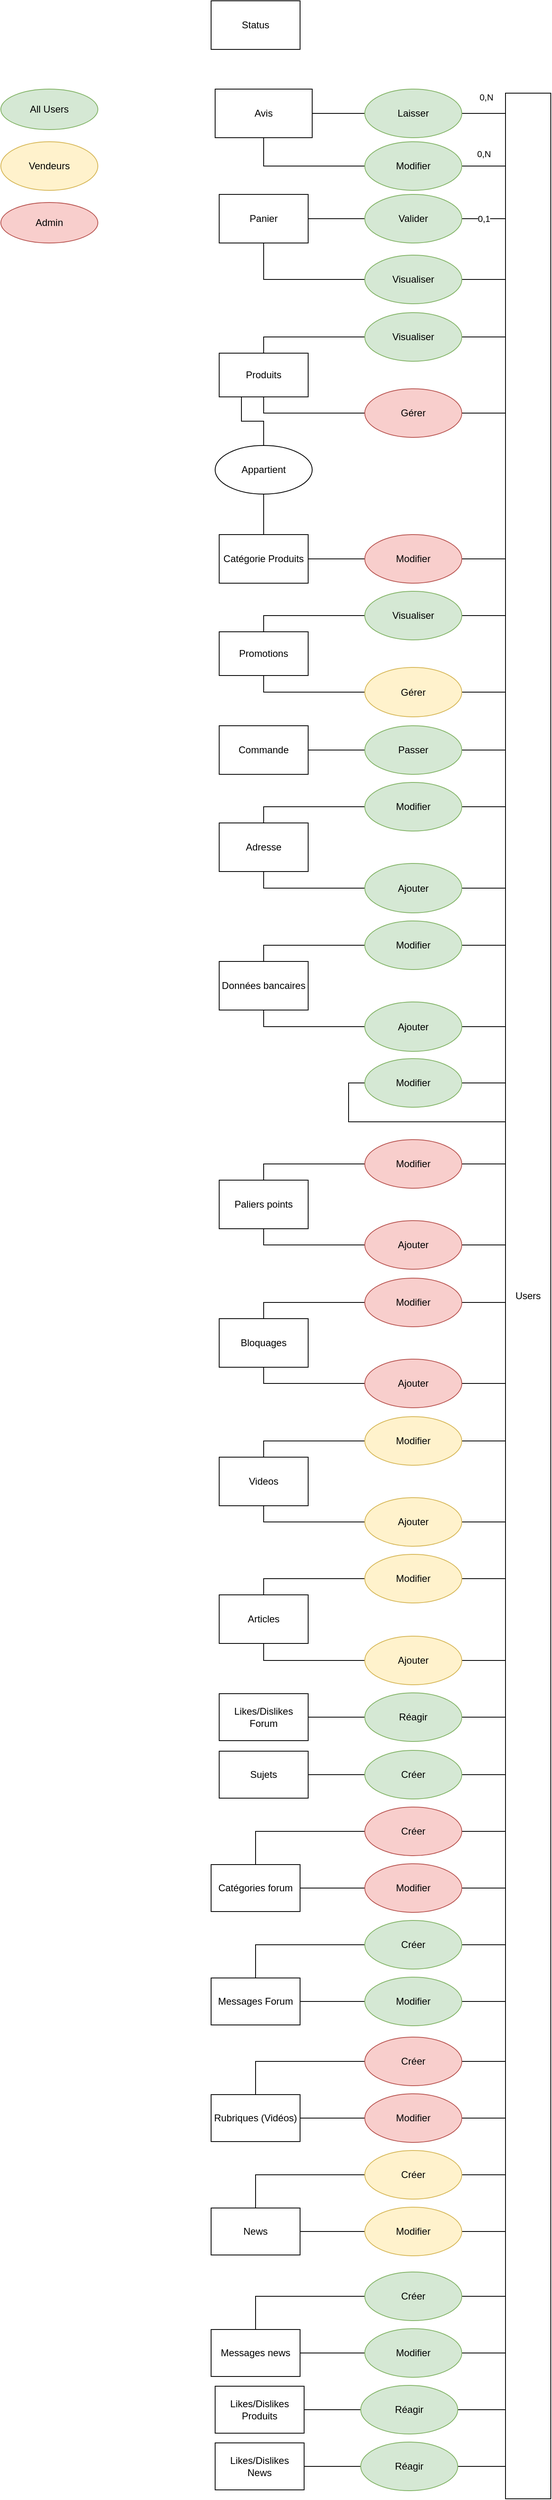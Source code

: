 <mxfile version="15.3.8" type="github" pages="4">
  <diagram id="k1b9PWktB-mUNqTBvutM" name="MCD">
    <mxGraphModel dx="1621" dy="1933" grid="1" gridSize="10" guides="1" tooltips="1" connect="1" arrows="1" fold="1" page="1" pageScale="1" pageWidth="827" pageHeight="1169" math="0" shadow="0">
      <root>
        <mxCell id="ir1PRDTtGvgjBWMgFl4q-0" />
        <mxCell id="ir1PRDTtGvgjBWMgFl4q-1" parent="ir1PRDTtGvgjBWMgFl4q-0" />
        <mxCell id="Ems-gmoL7VlaEz9lixsN-8" value="Users" style="rounded=0;whiteSpace=wrap;html=1;glass=0;shadow=0;sketch=0;" parent="ir1PRDTtGvgjBWMgFl4q-1" vertex="1">
          <mxGeometry x="754" y="-1045" width="56" height="2970" as="geometry" />
        </mxCell>
        <mxCell id="Ems-gmoL7VlaEz9lixsN-17" value="Produits" style="rounded=0;whiteSpace=wrap;html=1;" parent="ir1PRDTtGvgjBWMgFl4q-1" vertex="1">
          <mxGeometry x="400" y="-724" width="110" height="54" as="geometry" />
        </mxCell>
        <mxCell id="yBdITjsVdk7lnHHLysCU-13" style="edgeStyle=orthogonalEdgeStyle;rounded=0;orthogonalLoop=1;jettySize=auto;html=1;exitX=0;exitY=0.5;exitDx=0;exitDy=0;entryX=0.5;entryY=0;entryDx=0;entryDy=0;endArrow=none;endFill=0;" parent="ir1PRDTtGvgjBWMgFl4q-1" source="Ems-gmoL7VlaEz9lixsN-19" target="Ems-gmoL7VlaEz9lixsN-17" edge="1">
          <mxGeometry relative="1" as="geometry" />
        </mxCell>
        <mxCell id="SQJCuBqzPmPE8YTCWMTA-37" style="edgeStyle=elbowEdgeStyle;rounded=0;orthogonalLoop=1;jettySize=auto;elbow=vertical;html=1;exitX=1;exitY=0.5;exitDx=0;exitDy=0;endArrow=none;endFill=0;" parent="ir1PRDTtGvgjBWMgFl4q-1" source="Ems-gmoL7VlaEz9lixsN-19" target="Ems-gmoL7VlaEz9lixsN-8" edge="1">
          <mxGeometry relative="1" as="geometry" />
        </mxCell>
        <mxCell id="Ems-gmoL7VlaEz9lixsN-19" value="Visualiser" style="ellipse;whiteSpace=wrap;html=1;fillColor=#d5e8d4;strokeColor=#82b366;" parent="ir1PRDTtGvgjBWMgFl4q-1" vertex="1">
          <mxGeometry x="580" y="-774" width="120" height="60" as="geometry" />
        </mxCell>
        <mxCell id="yBdITjsVdk7lnHHLysCU-9" style="edgeStyle=orthogonalEdgeStyle;rounded=0;orthogonalLoop=1;jettySize=auto;html=1;exitX=1;exitY=0.5;exitDx=0;exitDy=0;entryX=0;entryY=0.5;entryDx=0;entryDy=0;endArrow=none;endFill=0;" parent="ir1PRDTtGvgjBWMgFl4q-1" source="Ems-gmoL7VlaEz9lixsN-22" target="Ems-gmoL7VlaEz9lixsN-27" edge="1">
          <mxGeometry relative="1" as="geometry" />
        </mxCell>
        <mxCell id="Ems-gmoL7VlaEz9lixsN-22" value="Panier" style="rounded=0;whiteSpace=wrap;html=1;" parent="ir1PRDTtGvgjBWMgFl4q-1" vertex="1">
          <mxGeometry x="400" y="-920" width="110" height="60" as="geometry" />
        </mxCell>
        <mxCell id="yBdITjsVdk7lnHHLysCU-8" style="edgeStyle=orthogonalEdgeStyle;rounded=0;orthogonalLoop=1;jettySize=auto;html=1;exitX=0;exitY=0.5;exitDx=0;exitDy=0;endArrow=none;endFill=0;entryX=0.5;entryY=1;entryDx=0;entryDy=0;" parent="ir1PRDTtGvgjBWMgFl4q-1" source="Ems-gmoL7VlaEz9lixsN-24" target="Ems-gmoL7VlaEz9lixsN-29" edge="1">
          <mxGeometry relative="1" as="geometry" />
        </mxCell>
        <mxCell id="SQJCuBqzPmPE8YTCWMTA-34" value="0,N" style="edgeStyle=elbowEdgeStyle;rounded=0;orthogonalLoop=1;jettySize=auto;elbow=vertical;html=1;exitX=1;exitY=0.5;exitDx=0;exitDy=0;endArrow=none;endFill=0;" parent="ir1PRDTtGvgjBWMgFl4q-1" source="Ems-gmoL7VlaEz9lixsN-24" target="Ems-gmoL7VlaEz9lixsN-8" edge="1">
          <mxGeometry y="15" relative="1" as="geometry">
            <mxPoint as="offset" />
          </mxGeometry>
        </mxCell>
        <mxCell id="Ems-gmoL7VlaEz9lixsN-24" value="Modifier" style="ellipse;whiteSpace=wrap;html=1;fillColor=#d5e8d4;strokeColor=#82b366;" parent="ir1PRDTtGvgjBWMgFl4q-1" vertex="1">
          <mxGeometry x="580" y="-985" width="120" height="60" as="geometry" />
        </mxCell>
        <mxCell id="SQJCuBqzPmPE8YTCWMTA-35" value="0,1" style="edgeStyle=elbowEdgeStyle;rounded=0;orthogonalLoop=1;jettySize=auto;elbow=vertical;html=1;exitX=1;exitY=0.5;exitDx=0;exitDy=0;endArrow=none;endFill=0;" parent="ir1PRDTtGvgjBWMgFl4q-1" source="Ems-gmoL7VlaEz9lixsN-27" target="Ems-gmoL7VlaEz9lixsN-8" edge="1">
          <mxGeometry relative="1" as="geometry" />
        </mxCell>
        <mxCell id="Ems-gmoL7VlaEz9lixsN-27" value="Valider" style="ellipse;whiteSpace=wrap;html=1;fillColor=#d5e8d4;strokeColor=#82b366;" parent="ir1PRDTtGvgjBWMgFl4q-1" vertex="1">
          <mxGeometry x="580" y="-920" width="120" height="60" as="geometry" />
        </mxCell>
        <mxCell id="yBdITjsVdk7lnHHLysCU-5" style="edgeStyle=orthogonalEdgeStyle;rounded=0;orthogonalLoop=1;jettySize=auto;html=1;exitX=1;exitY=0.5;exitDx=0;exitDy=0;entryX=0;entryY=0.5;entryDx=0;entryDy=0;endArrow=none;endFill=0;" parent="ir1PRDTtGvgjBWMgFl4q-1" source="Ems-gmoL7VlaEz9lixsN-29" target="Ems-gmoL7VlaEz9lixsN-31" edge="1">
          <mxGeometry relative="1" as="geometry" />
        </mxCell>
        <mxCell id="Ems-gmoL7VlaEz9lixsN-29" value="Avis" style="rounded=0;whiteSpace=wrap;html=1;" parent="ir1PRDTtGvgjBWMgFl4q-1" vertex="1">
          <mxGeometry x="395" y="-1050" width="120" height="60" as="geometry" />
        </mxCell>
        <mxCell id="SQJCuBqzPmPE8YTCWMTA-33" value="0,N" style="edgeStyle=elbowEdgeStyle;rounded=0;orthogonalLoop=1;jettySize=auto;elbow=vertical;html=1;exitX=1;exitY=0.5;exitDx=0;exitDy=0;endArrow=none;endFill=0;" parent="ir1PRDTtGvgjBWMgFl4q-1" source="Ems-gmoL7VlaEz9lixsN-31" target="Ems-gmoL7VlaEz9lixsN-8" edge="1">
          <mxGeometry x="0.111" y="20" relative="1" as="geometry">
            <mxPoint as="offset" />
          </mxGeometry>
        </mxCell>
        <mxCell id="Ems-gmoL7VlaEz9lixsN-31" value="Laisser" style="ellipse;whiteSpace=wrap;html=1;fillColor=#d5e8d4;strokeColor=#82b366;" parent="ir1PRDTtGvgjBWMgFl4q-1" vertex="1">
          <mxGeometry x="580" y="-1050" width="120" height="60" as="geometry" />
        </mxCell>
        <mxCell id="yBdITjsVdk7lnHHLysCU-19" style="edgeStyle=orthogonalEdgeStyle;rounded=0;orthogonalLoop=1;jettySize=auto;html=1;exitX=1;exitY=0.5;exitDx=0;exitDy=0;entryX=0;entryY=0.5;entryDx=0;entryDy=0;endArrow=none;endFill=0;" parent="ir1PRDTtGvgjBWMgFl4q-1" source="Ems-gmoL7VlaEz9lixsN-35" target="6xAeUnvmwOhO6haDIeZQ-18" edge="1">
          <mxGeometry relative="1" as="geometry" />
        </mxCell>
        <mxCell id="Ems-gmoL7VlaEz9lixsN-35" value="Catégorie Produits" style="rounded=0;whiteSpace=wrap;html=1;" parent="ir1PRDTtGvgjBWMgFl4q-1" vertex="1">
          <mxGeometry x="400" y="-500" width="110" height="60" as="geometry" />
        </mxCell>
        <mxCell id="yBdITjsVdk7lnHHLysCU-17" style="edgeStyle=orthogonalEdgeStyle;rounded=0;orthogonalLoop=1;jettySize=auto;html=1;exitX=0.5;exitY=0;exitDx=0;exitDy=0;entryX=0.25;entryY=1;entryDx=0;entryDy=0;endArrow=none;endFill=0;" parent="ir1PRDTtGvgjBWMgFl4q-1" source="Ems-gmoL7VlaEz9lixsN-36" target="Ems-gmoL7VlaEz9lixsN-17" edge="1">
          <mxGeometry relative="1" as="geometry" />
        </mxCell>
        <mxCell id="yBdITjsVdk7lnHHLysCU-18" style="edgeStyle=orthogonalEdgeStyle;rounded=0;orthogonalLoop=1;jettySize=auto;html=1;exitX=0.5;exitY=1;exitDx=0;exitDy=0;entryX=0.5;entryY=0;entryDx=0;entryDy=0;endArrow=none;endFill=0;" parent="ir1PRDTtGvgjBWMgFl4q-1" source="Ems-gmoL7VlaEz9lixsN-36" target="Ems-gmoL7VlaEz9lixsN-35" edge="1">
          <mxGeometry relative="1" as="geometry" />
        </mxCell>
        <mxCell id="Ems-gmoL7VlaEz9lixsN-36" value="Appartient" style="ellipse;whiteSpace=wrap;html=1;" parent="ir1PRDTtGvgjBWMgFl4q-1" vertex="1">
          <mxGeometry x="395" y="-610" width="120" height="60" as="geometry" />
        </mxCell>
        <mxCell id="yBdITjsVdk7lnHHLysCU-16" style="edgeStyle=orthogonalEdgeStyle;rounded=0;orthogonalLoop=1;jettySize=auto;html=1;exitX=0;exitY=0.5;exitDx=0;exitDy=0;entryX=0.5;entryY=1;entryDx=0;entryDy=0;endArrow=none;endFill=0;" parent="ir1PRDTtGvgjBWMgFl4q-1" source="DhKpnIFWA9yoigp-8hZU-3" target="Ems-gmoL7VlaEz9lixsN-17" edge="1">
          <mxGeometry relative="1" as="geometry" />
        </mxCell>
        <mxCell id="SQJCuBqzPmPE8YTCWMTA-38" style="edgeStyle=elbowEdgeStyle;rounded=0;orthogonalLoop=1;jettySize=auto;elbow=vertical;html=1;exitX=1;exitY=0.5;exitDx=0;exitDy=0;endArrow=none;endFill=0;" parent="ir1PRDTtGvgjBWMgFl4q-1" source="DhKpnIFWA9yoigp-8hZU-3" target="Ems-gmoL7VlaEz9lixsN-8" edge="1">
          <mxGeometry relative="1" as="geometry" />
        </mxCell>
        <mxCell id="DhKpnIFWA9yoigp-8hZU-3" value="Gérer" style="ellipse;whiteSpace=wrap;html=1;fillColor=#f8cecc;strokeColor=#b85450;" parent="ir1PRDTtGvgjBWMgFl4q-1" vertex="1">
          <mxGeometry x="580" y="-680" width="120" height="60" as="geometry" />
        </mxCell>
        <mxCell id="yBdITjsVdk7lnHHLysCU-12" style="edgeStyle=orthogonalEdgeStyle;rounded=0;orthogonalLoop=1;jettySize=auto;html=1;exitX=0;exitY=0.5;exitDx=0;exitDy=0;entryX=0.5;entryY=1;entryDx=0;entryDy=0;endArrow=none;endFill=0;" parent="ir1PRDTtGvgjBWMgFl4q-1" source="6xAeUnvmwOhO6haDIeZQ-6" target="Ems-gmoL7VlaEz9lixsN-22" edge="1">
          <mxGeometry relative="1" as="geometry" />
        </mxCell>
        <mxCell id="SQJCuBqzPmPE8YTCWMTA-36" style="edgeStyle=elbowEdgeStyle;rounded=0;orthogonalLoop=1;jettySize=auto;elbow=vertical;html=1;exitX=1;exitY=0.5;exitDx=0;exitDy=0;endArrow=none;endFill=0;" parent="ir1PRDTtGvgjBWMgFl4q-1" source="6xAeUnvmwOhO6haDIeZQ-6" target="Ems-gmoL7VlaEz9lixsN-8" edge="1">
          <mxGeometry relative="1" as="geometry" />
        </mxCell>
        <mxCell id="6xAeUnvmwOhO6haDIeZQ-6" value="Visualiser" style="ellipse;whiteSpace=wrap;html=1;fillColor=#d5e8d4;strokeColor=#82b366;" parent="ir1PRDTtGvgjBWMgFl4q-1" vertex="1">
          <mxGeometry x="580" y="-845" width="120" height="60" as="geometry" />
        </mxCell>
        <mxCell id="6xAeUnvmwOhO6haDIeZQ-14" value="Promotions" style="rounded=0;whiteSpace=wrap;html=1;" parent="ir1PRDTtGvgjBWMgFl4q-1" vertex="1">
          <mxGeometry x="400" y="-380" width="110" height="54" as="geometry" />
        </mxCell>
        <mxCell id="yBdITjsVdk7lnHHLysCU-22" style="edgeStyle=orthogonalEdgeStyle;rounded=0;orthogonalLoop=1;jettySize=auto;html=1;exitX=0;exitY=0.5;exitDx=0;exitDy=0;entryX=0.5;entryY=0;entryDx=0;entryDy=0;endArrow=none;endFill=0;" parent="ir1PRDTtGvgjBWMgFl4q-1" source="6xAeUnvmwOhO6haDIeZQ-15" target="6xAeUnvmwOhO6haDIeZQ-14" edge="1">
          <mxGeometry relative="1" as="geometry" />
        </mxCell>
        <mxCell id="SQJCuBqzPmPE8YTCWMTA-40" style="edgeStyle=elbowEdgeStyle;rounded=0;orthogonalLoop=1;jettySize=auto;elbow=vertical;html=1;exitX=1;exitY=0.5;exitDx=0;exitDy=0;endArrow=none;endFill=0;" parent="ir1PRDTtGvgjBWMgFl4q-1" source="6xAeUnvmwOhO6haDIeZQ-15" target="Ems-gmoL7VlaEz9lixsN-8" edge="1">
          <mxGeometry relative="1" as="geometry" />
        </mxCell>
        <mxCell id="6xAeUnvmwOhO6haDIeZQ-15" value="Visualiser" style="ellipse;whiteSpace=wrap;html=1;fillColor=#d5e8d4;strokeColor=#82b366;" parent="ir1PRDTtGvgjBWMgFl4q-1" vertex="1">
          <mxGeometry x="580" y="-430" width="120" height="60" as="geometry" />
        </mxCell>
        <mxCell id="yBdITjsVdk7lnHHLysCU-23" style="edgeStyle=orthogonalEdgeStyle;rounded=0;orthogonalLoop=1;jettySize=auto;html=1;exitX=0;exitY=0.5;exitDx=0;exitDy=0;entryX=0.5;entryY=1;entryDx=0;entryDy=0;endArrow=none;endFill=0;" parent="ir1PRDTtGvgjBWMgFl4q-1" source="6xAeUnvmwOhO6haDIeZQ-17" target="6xAeUnvmwOhO6haDIeZQ-14" edge="1">
          <mxGeometry relative="1" as="geometry" />
        </mxCell>
        <mxCell id="SQJCuBqzPmPE8YTCWMTA-41" style="edgeStyle=elbowEdgeStyle;rounded=0;orthogonalLoop=1;jettySize=auto;elbow=vertical;html=1;exitX=1;exitY=0.5;exitDx=0;exitDy=0;endArrow=none;endFill=0;" parent="ir1PRDTtGvgjBWMgFl4q-1" source="6xAeUnvmwOhO6haDIeZQ-17" target="Ems-gmoL7VlaEz9lixsN-8" edge="1">
          <mxGeometry relative="1" as="geometry" />
        </mxCell>
        <mxCell id="6xAeUnvmwOhO6haDIeZQ-17" value="Gérer" style="ellipse;whiteSpace=wrap;html=1;fillColor=#fff2cc;strokeColor=#d6b656;" parent="ir1PRDTtGvgjBWMgFl4q-1" vertex="1">
          <mxGeometry x="580" y="-336" width="120" height="61" as="geometry" />
        </mxCell>
        <mxCell id="SQJCuBqzPmPE8YTCWMTA-39" style="edgeStyle=elbowEdgeStyle;rounded=0;orthogonalLoop=1;jettySize=auto;elbow=vertical;html=1;exitX=1;exitY=0.5;exitDx=0;exitDy=0;endArrow=none;endFill=0;" parent="ir1PRDTtGvgjBWMgFl4q-1" source="6xAeUnvmwOhO6haDIeZQ-18" target="Ems-gmoL7VlaEz9lixsN-8" edge="1">
          <mxGeometry relative="1" as="geometry" />
        </mxCell>
        <mxCell id="6xAeUnvmwOhO6haDIeZQ-18" value="Modifier" style="ellipse;whiteSpace=wrap;html=1;fillColor=#f8cecc;strokeColor=#b85450;" parent="ir1PRDTtGvgjBWMgFl4q-1" vertex="1">
          <mxGeometry x="580" y="-500" width="120" height="60" as="geometry" />
        </mxCell>
        <mxCell id="6xAeUnvmwOhO6haDIeZQ-22" value="Commande" style="rounded=0;whiteSpace=wrap;html=1;" parent="ir1PRDTtGvgjBWMgFl4q-1" vertex="1">
          <mxGeometry x="400" y="-264" width="110" height="60" as="geometry" />
        </mxCell>
        <mxCell id="yBdITjsVdk7lnHHLysCU-25" style="edgeStyle=orthogonalEdgeStyle;rounded=0;orthogonalLoop=1;jettySize=auto;html=1;exitX=0;exitY=0.5;exitDx=0;exitDy=0;entryX=1;entryY=0.5;entryDx=0;entryDy=0;endArrow=none;endFill=0;" parent="ir1PRDTtGvgjBWMgFl4q-1" source="6xAeUnvmwOhO6haDIeZQ-23" target="6xAeUnvmwOhO6haDIeZQ-22" edge="1">
          <mxGeometry relative="1" as="geometry" />
        </mxCell>
        <mxCell id="SQJCuBqzPmPE8YTCWMTA-42" style="edgeStyle=elbowEdgeStyle;rounded=0;orthogonalLoop=1;jettySize=auto;elbow=vertical;html=1;exitX=1;exitY=0.5;exitDx=0;exitDy=0;endArrow=none;endFill=0;" parent="ir1PRDTtGvgjBWMgFl4q-1" source="6xAeUnvmwOhO6haDIeZQ-23" target="Ems-gmoL7VlaEz9lixsN-8" edge="1">
          <mxGeometry relative="1" as="geometry" />
        </mxCell>
        <mxCell id="6xAeUnvmwOhO6haDIeZQ-23" value="Passer" style="ellipse;whiteSpace=wrap;html=1;fillColor=#d5e8d4;strokeColor=#82b366;" parent="ir1PRDTtGvgjBWMgFl4q-1" vertex="1">
          <mxGeometry x="580" y="-264" width="120" height="60" as="geometry" />
        </mxCell>
        <mxCell id="6xAeUnvmwOhO6haDIeZQ-34" value="Adresse" style="rounded=0;whiteSpace=wrap;html=1;" parent="ir1PRDTtGvgjBWMgFl4q-1" vertex="1">
          <mxGeometry x="400" y="-144" width="110" height="60" as="geometry" />
        </mxCell>
        <mxCell id="yBdITjsVdk7lnHHLysCU-28" style="edgeStyle=orthogonalEdgeStyle;rounded=0;orthogonalLoop=1;jettySize=auto;html=1;exitX=0;exitY=0.5;exitDx=0;exitDy=0;entryX=0.5;entryY=0;entryDx=0;entryDy=0;endArrow=none;endFill=0;" parent="ir1PRDTtGvgjBWMgFl4q-1" source="6xAeUnvmwOhO6haDIeZQ-36" target="6xAeUnvmwOhO6haDIeZQ-34" edge="1">
          <mxGeometry relative="1" as="geometry" />
        </mxCell>
        <mxCell id="SQJCuBqzPmPE8YTCWMTA-43" style="edgeStyle=elbowEdgeStyle;rounded=0;orthogonalLoop=1;jettySize=auto;elbow=vertical;html=1;exitX=1;exitY=0.5;exitDx=0;exitDy=0;endArrow=none;endFill=0;" parent="ir1PRDTtGvgjBWMgFl4q-1" source="6xAeUnvmwOhO6haDIeZQ-36" target="Ems-gmoL7VlaEz9lixsN-8" edge="1">
          <mxGeometry relative="1" as="geometry" />
        </mxCell>
        <mxCell id="6xAeUnvmwOhO6haDIeZQ-36" value="Modifier" style="ellipse;whiteSpace=wrap;html=1;fillColor=#d5e8d4;strokeColor=#82b366;" parent="ir1PRDTtGvgjBWMgFl4q-1" vertex="1">
          <mxGeometry x="580" y="-194" width="120" height="60" as="geometry" />
        </mxCell>
        <mxCell id="yBdITjsVdk7lnHHLysCU-29" style="edgeStyle=orthogonalEdgeStyle;rounded=0;orthogonalLoop=1;jettySize=auto;html=1;exitX=0;exitY=0.5;exitDx=0;exitDy=0;entryX=0.5;entryY=1;entryDx=0;entryDy=0;endArrow=none;endFill=0;" parent="ir1PRDTtGvgjBWMgFl4q-1" source="6xAeUnvmwOhO6haDIeZQ-37" target="6xAeUnvmwOhO6haDIeZQ-34" edge="1">
          <mxGeometry relative="1" as="geometry" />
        </mxCell>
        <mxCell id="SQJCuBqzPmPE8YTCWMTA-44" style="edgeStyle=elbowEdgeStyle;rounded=0;orthogonalLoop=1;jettySize=auto;elbow=vertical;html=1;exitX=1;exitY=0.5;exitDx=0;exitDy=0;endArrow=none;endFill=0;" parent="ir1PRDTtGvgjBWMgFl4q-1" source="6xAeUnvmwOhO6haDIeZQ-37" target="Ems-gmoL7VlaEz9lixsN-8" edge="1">
          <mxGeometry relative="1" as="geometry" />
        </mxCell>
        <mxCell id="6xAeUnvmwOhO6haDIeZQ-37" value="Ajouter" style="ellipse;whiteSpace=wrap;html=1;fillColor=#d5e8d4;strokeColor=#82b366;" parent="ir1PRDTtGvgjBWMgFl4q-1" vertex="1">
          <mxGeometry x="580" y="-94" width="120" height="61" as="geometry" />
        </mxCell>
        <mxCell id="yBdITjsVdk7lnHHLysCU-33" style="edgeStyle=orthogonalEdgeStyle;rounded=0;orthogonalLoop=1;jettySize=auto;html=1;exitX=0.5;exitY=1;exitDx=0;exitDy=0;entryX=0;entryY=0.5;entryDx=0;entryDy=0;endArrow=none;endFill=0;" parent="ir1PRDTtGvgjBWMgFl4q-1" source="6xAeUnvmwOhO6haDIeZQ-39" target="6xAeUnvmwOhO6haDIeZQ-43" edge="1">
          <mxGeometry relative="1" as="geometry" />
        </mxCell>
        <mxCell id="6xAeUnvmwOhO6haDIeZQ-39" value="Données bancaires" style="rounded=0;whiteSpace=wrap;html=1;" parent="ir1PRDTtGvgjBWMgFl4q-1" vertex="1">
          <mxGeometry x="400" y="27" width="110" height="60" as="geometry" />
        </mxCell>
        <mxCell id="yBdITjsVdk7lnHHLysCU-32" style="edgeStyle=orthogonalEdgeStyle;rounded=0;orthogonalLoop=1;jettySize=auto;html=1;exitX=0;exitY=0.5;exitDx=0;exitDy=0;entryX=0.5;entryY=0;entryDx=0;entryDy=0;endArrow=none;endFill=0;" parent="ir1PRDTtGvgjBWMgFl4q-1" source="6xAeUnvmwOhO6haDIeZQ-41" target="6xAeUnvmwOhO6haDIeZQ-39" edge="1">
          <mxGeometry relative="1" as="geometry" />
        </mxCell>
        <mxCell id="SQJCuBqzPmPE8YTCWMTA-45" style="edgeStyle=elbowEdgeStyle;rounded=0;orthogonalLoop=1;jettySize=auto;elbow=vertical;html=1;exitX=1;exitY=0.5;exitDx=0;exitDy=0;endArrow=none;endFill=0;" parent="ir1PRDTtGvgjBWMgFl4q-1" source="6xAeUnvmwOhO6haDIeZQ-41" target="Ems-gmoL7VlaEz9lixsN-8" edge="1">
          <mxGeometry relative="1" as="geometry" />
        </mxCell>
        <mxCell id="6xAeUnvmwOhO6haDIeZQ-41" value="Modifier" style="ellipse;whiteSpace=wrap;html=1;fillColor=#d5e8d4;strokeColor=#82b366;" parent="ir1PRDTtGvgjBWMgFl4q-1" vertex="1">
          <mxGeometry x="580" y="-23" width="120" height="60" as="geometry" />
        </mxCell>
        <mxCell id="SQJCuBqzPmPE8YTCWMTA-47" style="edgeStyle=elbowEdgeStyle;rounded=0;orthogonalLoop=1;jettySize=auto;elbow=vertical;html=1;exitX=1;exitY=0.5;exitDx=0;exitDy=0;endArrow=none;endFill=0;" parent="ir1PRDTtGvgjBWMgFl4q-1" source="6xAeUnvmwOhO6haDIeZQ-43" target="Ems-gmoL7VlaEz9lixsN-8" edge="1">
          <mxGeometry relative="1" as="geometry" />
        </mxCell>
        <mxCell id="6xAeUnvmwOhO6haDIeZQ-43" value="Ajouter" style="ellipse;whiteSpace=wrap;html=1;fillColor=#d5e8d4;strokeColor=#82b366;" parent="ir1PRDTtGvgjBWMgFl4q-1" vertex="1">
          <mxGeometry x="580" y="77" width="120" height="61" as="geometry" />
        </mxCell>
        <mxCell id="6xAeUnvmwOhO6haDIeZQ-44" value="Status" style="rounded=0;whiteSpace=wrap;html=1;" parent="ir1PRDTtGvgjBWMgFl4q-1" vertex="1">
          <mxGeometry x="390" y="-1159" width="110" height="60" as="geometry" />
        </mxCell>
        <mxCell id="SQJCuBqzPmPE8YTCWMTA-48" style="edgeStyle=elbowEdgeStyle;rounded=0;orthogonalLoop=1;jettySize=auto;elbow=vertical;html=1;exitX=1;exitY=0.5;exitDx=0;exitDy=0;endArrow=none;endFill=0;" parent="ir1PRDTtGvgjBWMgFl4q-1" source="6xAeUnvmwOhO6haDIeZQ-49" target="Ems-gmoL7VlaEz9lixsN-8" edge="1">
          <mxGeometry relative="1" as="geometry" />
        </mxCell>
        <mxCell id="SQJCuBqzPmPE8YTCWMTA-67" style="edgeStyle=orthogonalEdgeStyle;rounded=0;orthogonalLoop=1;jettySize=auto;elbow=vertical;html=1;exitX=0;exitY=0.5;exitDx=0;exitDy=0;endArrow=none;endFill=0;" parent="ir1PRDTtGvgjBWMgFl4q-1" source="6xAeUnvmwOhO6haDIeZQ-49" target="Ems-gmoL7VlaEz9lixsN-8" edge="1">
          <mxGeometry relative="1" as="geometry">
            <Array as="points">
              <mxPoint x="560" y="177" />
              <mxPoint x="560" y="225" />
            </Array>
          </mxGeometry>
        </mxCell>
        <mxCell id="6xAeUnvmwOhO6haDIeZQ-49" value="Modifier" style="ellipse;whiteSpace=wrap;html=1;fillColor=#d5e8d4;strokeColor=#82b366;" parent="ir1PRDTtGvgjBWMgFl4q-1" vertex="1">
          <mxGeometry x="580" y="147" width="120" height="60" as="geometry" />
        </mxCell>
        <mxCell id="SQJCuBqzPmPE8YTCWMTA-4" style="edgeStyle=orthogonalEdgeStyle;rounded=0;orthogonalLoop=1;jettySize=auto;html=1;exitX=0.5;exitY=1;exitDx=0;exitDy=0;entryX=0;entryY=0.5;entryDx=0;entryDy=0;endArrow=none;endFill=0;" parent="ir1PRDTtGvgjBWMgFl4q-1" source="6xAeUnvmwOhO6haDIeZQ-52" target="6xAeUnvmwOhO6haDIeZQ-56" edge="1">
          <mxGeometry relative="1" as="geometry" />
        </mxCell>
        <mxCell id="6xAeUnvmwOhO6haDIeZQ-52" value="Paliers points" style="rounded=0;whiteSpace=wrap;html=1;" parent="ir1PRDTtGvgjBWMgFl4q-1" vertex="1">
          <mxGeometry x="400" y="297" width="110" height="60" as="geometry" />
        </mxCell>
        <mxCell id="SQJCuBqzPmPE8YTCWMTA-3" style="edgeStyle=orthogonalEdgeStyle;rounded=0;orthogonalLoop=1;jettySize=auto;html=1;exitX=0;exitY=0.5;exitDx=0;exitDy=0;entryX=0.5;entryY=0;entryDx=0;entryDy=0;endArrow=none;endFill=0;" parent="ir1PRDTtGvgjBWMgFl4q-1" source="6xAeUnvmwOhO6haDIeZQ-54" target="6xAeUnvmwOhO6haDIeZQ-52" edge="1">
          <mxGeometry relative="1" as="geometry" />
        </mxCell>
        <mxCell id="SQJCuBqzPmPE8YTCWMTA-53" style="edgeStyle=elbowEdgeStyle;rounded=0;orthogonalLoop=1;jettySize=auto;elbow=vertical;html=1;exitX=1;exitY=0.5;exitDx=0;exitDy=0;endArrow=none;endFill=0;" parent="ir1PRDTtGvgjBWMgFl4q-1" source="6xAeUnvmwOhO6haDIeZQ-54" target="Ems-gmoL7VlaEz9lixsN-8" edge="1">
          <mxGeometry relative="1" as="geometry" />
        </mxCell>
        <mxCell id="6xAeUnvmwOhO6haDIeZQ-54" value="Modifier" style="ellipse;whiteSpace=wrap;html=1;fillColor=#f8cecc;strokeColor=#b85450;" parent="ir1PRDTtGvgjBWMgFl4q-1" vertex="1">
          <mxGeometry x="580" y="247" width="120" height="60" as="geometry" />
        </mxCell>
        <mxCell id="SQJCuBqzPmPE8YTCWMTA-54" style="edgeStyle=elbowEdgeStyle;rounded=0;orthogonalLoop=1;jettySize=auto;elbow=vertical;html=1;exitX=1;exitY=0.5;exitDx=0;exitDy=0;endArrow=none;endFill=0;" parent="ir1PRDTtGvgjBWMgFl4q-1" source="6xAeUnvmwOhO6haDIeZQ-56" target="Ems-gmoL7VlaEz9lixsN-8" edge="1">
          <mxGeometry relative="1" as="geometry" />
        </mxCell>
        <mxCell id="6xAeUnvmwOhO6haDIeZQ-56" value="Ajouter" style="ellipse;whiteSpace=wrap;html=1;fillColor=#f8cecc;strokeColor=#b85450;" parent="ir1PRDTtGvgjBWMgFl4q-1" vertex="1">
          <mxGeometry x="580" y="347" width="120" height="60" as="geometry" />
        </mxCell>
        <mxCell id="6xAeUnvmwOhO6haDIeZQ-57" value="Bloquages" style="rounded=0;whiteSpace=wrap;html=1;" parent="ir1PRDTtGvgjBWMgFl4q-1" vertex="1">
          <mxGeometry x="400" y="468" width="110" height="60" as="geometry" />
        </mxCell>
        <mxCell id="SQJCuBqzPmPE8YTCWMTA-7" style="edgeStyle=orthogonalEdgeStyle;rounded=0;orthogonalLoop=1;jettySize=auto;html=1;exitX=0;exitY=0.5;exitDx=0;exitDy=0;entryX=0.5;entryY=0;entryDx=0;entryDy=0;endArrow=none;endFill=0;" parent="ir1PRDTtGvgjBWMgFl4q-1" source="6xAeUnvmwOhO6haDIeZQ-59" target="6xAeUnvmwOhO6haDIeZQ-57" edge="1">
          <mxGeometry relative="1" as="geometry" />
        </mxCell>
        <mxCell id="SQJCuBqzPmPE8YTCWMTA-55" style="edgeStyle=elbowEdgeStyle;rounded=0;orthogonalLoop=1;jettySize=auto;elbow=vertical;html=1;exitX=1;exitY=0.5;exitDx=0;exitDy=0;endArrow=none;endFill=0;" parent="ir1PRDTtGvgjBWMgFl4q-1" source="6xAeUnvmwOhO6haDIeZQ-59" target="Ems-gmoL7VlaEz9lixsN-8" edge="1">
          <mxGeometry relative="1" as="geometry" />
        </mxCell>
        <mxCell id="6xAeUnvmwOhO6haDIeZQ-59" value="Modifier" style="ellipse;whiteSpace=wrap;html=1;fillColor=#f8cecc;strokeColor=#b85450;" parent="ir1PRDTtGvgjBWMgFl4q-1" vertex="1">
          <mxGeometry x="580" y="418" width="120" height="60" as="geometry" />
        </mxCell>
        <mxCell id="SQJCuBqzPmPE8YTCWMTA-9" style="edgeStyle=orthogonalEdgeStyle;rounded=0;orthogonalLoop=1;jettySize=auto;html=1;exitX=0;exitY=0.5;exitDx=0;exitDy=0;entryX=0.5;entryY=1;entryDx=0;entryDy=0;endArrow=none;endFill=0;" parent="ir1PRDTtGvgjBWMgFl4q-1" source="6xAeUnvmwOhO6haDIeZQ-61" target="6xAeUnvmwOhO6haDIeZQ-57" edge="1">
          <mxGeometry relative="1" as="geometry" />
        </mxCell>
        <mxCell id="SQJCuBqzPmPE8YTCWMTA-56" style="edgeStyle=elbowEdgeStyle;rounded=0;orthogonalLoop=1;jettySize=auto;elbow=vertical;html=1;exitX=1;exitY=0.5;exitDx=0;exitDy=0;endArrow=none;endFill=0;" parent="ir1PRDTtGvgjBWMgFl4q-1" source="6xAeUnvmwOhO6haDIeZQ-61" target="Ems-gmoL7VlaEz9lixsN-8" edge="1">
          <mxGeometry relative="1" as="geometry" />
        </mxCell>
        <mxCell id="6xAeUnvmwOhO6haDIeZQ-61" value="Ajouter" style="ellipse;whiteSpace=wrap;html=1;fillColor=#f8cecc;strokeColor=#b85450;" parent="ir1PRDTtGvgjBWMgFl4q-1" vertex="1">
          <mxGeometry x="580" y="518" width="120" height="60" as="geometry" />
        </mxCell>
        <mxCell id="6xAeUnvmwOhO6haDIeZQ-62" value="All Users" style="ellipse;whiteSpace=wrap;html=1;fillColor=#d5e8d4;strokeColor=#82b366;" parent="ir1PRDTtGvgjBWMgFl4q-1" vertex="1">
          <mxGeometry x="130" y="-1050" width="120" height="50" as="geometry" />
        </mxCell>
        <mxCell id="6xAeUnvmwOhO6haDIeZQ-63" value="Admin" style="ellipse;whiteSpace=wrap;html=1;fillColor=#f8cecc;strokeColor=#b85450;" parent="ir1PRDTtGvgjBWMgFl4q-1" vertex="1">
          <mxGeometry x="130" y="-910" width="120" height="50" as="geometry" />
        </mxCell>
        <mxCell id="6xAeUnvmwOhO6haDIeZQ-64" value="Vendeurs" style="ellipse;whiteSpace=wrap;html=1;fillColor=#fff2cc;strokeColor=#d6b656;" parent="ir1PRDTtGvgjBWMgFl4q-1" vertex="1">
          <mxGeometry x="130" y="-985" width="120" height="60" as="geometry" />
        </mxCell>
        <mxCell id="SQJCuBqzPmPE8YTCWMTA-12" style="edgeStyle=orthogonalEdgeStyle;rounded=0;orthogonalLoop=1;jettySize=auto;html=1;exitX=0.5;exitY=1;exitDx=0;exitDy=0;entryX=0;entryY=0.5;entryDx=0;entryDy=0;endArrow=none;endFill=0;" parent="ir1PRDTtGvgjBWMgFl4q-1" source="6xAeUnvmwOhO6haDIeZQ-65" target="6xAeUnvmwOhO6haDIeZQ-69" edge="1">
          <mxGeometry relative="1" as="geometry" />
        </mxCell>
        <mxCell id="6xAeUnvmwOhO6haDIeZQ-65" value="Videos" style="rounded=0;whiteSpace=wrap;html=1;" parent="ir1PRDTtGvgjBWMgFl4q-1" vertex="1">
          <mxGeometry x="400" y="639" width="110" height="60" as="geometry" />
        </mxCell>
        <mxCell id="SQJCuBqzPmPE8YTCWMTA-11" style="edgeStyle=orthogonalEdgeStyle;rounded=0;orthogonalLoop=1;jettySize=auto;html=1;exitX=0;exitY=0.5;exitDx=0;exitDy=0;entryX=0.5;entryY=0;entryDx=0;entryDy=0;endArrow=none;endFill=0;" parent="ir1PRDTtGvgjBWMgFl4q-1" source="6xAeUnvmwOhO6haDIeZQ-67" target="6xAeUnvmwOhO6haDIeZQ-65" edge="1">
          <mxGeometry relative="1" as="geometry" />
        </mxCell>
        <mxCell id="SQJCuBqzPmPE8YTCWMTA-57" style="edgeStyle=elbowEdgeStyle;rounded=0;orthogonalLoop=1;jettySize=auto;elbow=vertical;html=1;exitX=1;exitY=0.5;exitDx=0;exitDy=0;endArrow=none;endFill=0;" parent="ir1PRDTtGvgjBWMgFl4q-1" source="6xAeUnvmwOhO6haDIeZQ-67" target="Ems-gmoL7VlaEz9lixsN-8" edge="1">
          <mxGeometry relative="1" as="geometry" />
        </mxCell>
        <mxCell id="6xAeUnvmwOhO6haDIeZQ-67" value="Modifier" style="ellipse;whiteSpace=wrap;html=1;fillColor=#fff2cc;strokeColor=#d6b656;" parent="ir1PRDTtGvgjBWMgFl4q-1" vertex="1">
          <mxGeometry x="580" y="589" width="120" height="60" as="geometry" />
        </mxCell>
        <mxCell id="SQJCuBqzPmPE8YTCWMTA-58" style="edgeStyle=elbowEdgeStyle;rounded=0;orthogonalLoop=1;jettySize=auto;elbow=vertical;html=1;exitX=1;exitY=0.5;exitDx=0;exitDy=0;endArrow=none;endFill=0;" parent="ir1PRDTtGvgjBWMgFl4q-1" source="6xAeUnvmwOhO6haDIeZQ-69" target="Ems-gmoL7VlaEz9lixsN-8" edge="1">
          <mxGeometry relative="1" as="geometry" />
        </mxCell>
        <mxCell id="6xAeUnvmwOhO6haDIeZQ-69" value="Ajouter" style="ellipse;whiteSpace=wrap;html=1;fillColor=#fff2cc;strokeColor=#d6b656;" parent="ir1PRDTtGvgjBWMgFl4q-1" vertex="1">
          <mxGeometry x="580" y="689" width="120" height="60" as="geometry" />
        </mxCell>
        <mxCell id="SQJCuBqzPmPE8YTCWMTA-16" style="edgeStyle=orthogonalEdgeStyle;rounded=0;orthogonalLoop=1;jettySize=auto;html=1;exitX=0.5;exitY=1;exitDx=0;exitDy=0;entryX=0;entryY=0.5;entryDx=0;entryDy=0;endArrow=none;endFill=0;" parent="ir1PRDTtGvgjBWMgFl4q-1" source="6xAeUnvmwOhO6haDIeZQ-70" target="6xAeUnvmwOhO6haDIeZQ-74" edge="1">
          <mxGeometry relative="1" as="geometry" />
        </mxCell>
        <mxCell id="6xAeUnvmwOhO6haDIeZQ-70" value="Articles" style="rounded=0;whiteSpace=wrap;html=1;" parent="ir1PRDTtGvgjBWMgFl4q-1" vertex="1">
          <mxGeometry x="400" y="809" width="110" height="60" as="geometry" />
        </mxCell>
        <mxCell id="SQJCuBqzPmPE8YTCWMTA-15" style="edgeStyle=orthogonalEdgeStyle;rounded=0;orthogonalLoop=1;jettySize=auto;html=1;exitX=0;exitY=0.5;exitDx=0;exitDy=0;entryX=0.5;entryY=0;entryDx=0;entryDy=0;endArrow=none;endFill=0;" parent="ir1PRDTtGvgjBWMgFl4q-1" source="6xAeUnvmwOhO6haDIeZQ-72" target="6xAeUnvmwOhO6haDIeZQ-70" edge="1">
          <mxGeometry relative="1" as="geometry" />
        </mxCell>
        <mxCell id="SQJCuBqzPmPE8YTCWMTA-59" style="edgeStyle=elbowEdgeStyle;rounded=0;orthogonalLoop=1;jettySize=auto;elbow=vertical;html=1;exitX=1;exitY=0.5;exitDx=0;exitDy=0;endArrow=none;endFill=0;" parent="ir1PRDTtGvgjBWMgFl4q-1" source="6xAeUnvmwOhO6haDIeZQ-72" target="Ems-gmoL7VlaEz9lixsN-8" edge="1">
          <mxGeometry relative="1" as="geometry" />
        </mxCell>
        <mxCell id="6xAeUnvmwOhO6haDIeZQ-72" value="Modifier" style="ellipse;whiteSpace=wrap;html=1;fillColor=#fff2cc;strokeColor=#d6b656;" parent="ir1PRDTtGvgjBWMgFl4q-1" vertex="1">
          <mxGeometry x="580" y="759" width="120" height="60" as="geometry" />
        </mxCell>
        <mxCell id="SQJCuBqzPmPE8YTCWMTA-60" style="edgeStyle=elbowEdgeStyle;rounded=0;orthogonalLoop=1;jettySize=auto;elbow=vertical;html=1;exitX=1;exitY=0.5;exitDx=0;exitDy=0;endArrow=none;endFill=0;" parent="ir1PRDTtGvgjBWMgFl4q-1" source="6xAeUnvmwOhO6haDIeZQ-74" target="Ems-gmoL7VlaEz9lixsN-8" edge="1">
          <mxGeometry relative="1" as="geometry" />
        </mxCell>
        <mxCell id="6xAeUnvmwOhO6haDIeZQ-74" value="Ajouter" style="ellipse;whiteSpace=wrap;html=1;fillColor=#fff2cc;strokeColor=#d6b656;" parent="ir1PRDTtGvgjBWMgFl4q-1" vertex="1">
          <mxGeometry x="580" y="860" width="120" height="60" as="geometry" />
        </mxCell>
        <mxCell id="6xAeUnvmwOhO6haDIeZQ-75" value="Likes/Dislikes Forum" style="rounded=0;whiteSpace=wrap;html=1;" parent="ir1PRDTtGvgjBWMgFl4q-1" vertex="1">
          <mxGeometry x="400" y="931" width="110" height="58" as="geometry" />
        </mxCell>
        <mxCell id="SQJCuBqzPmPE8YTCWMTA-19" style="edgeStyle=orthogonalEdgeStyle;rounded=0;orthogonalLoop=1;jettySize=auto;html=1;exitX=0;exitY=0.5;exitDx=0;exitDy=0;endArrow=none;endFill=0;" parent="ir1PRDTtGvgjBWMgFl4q-1" source="6xAeUnvmwOhO6haDIeZQ-77" target="6xAeUnvmwOhO6haDIeZQ-75" edge="1">
          <mxGeometry relative="1" as="geometry" />
        </mxCell>
        <mxCell id="SQJCuBqzPmPE8YTCWMTA-61" style="edgeStyle=elbowEdgeStyle;rounded=0;orthogonalLoop=1;jettySize=auto;elbow=vertical;html=1;exitX=1;exitY=0.5;exitDx=0;exitDy=0;endArrow=none;endFill=0;" parent="ir1PRDTtGvgjBWMgFl4q-1" source="6xAeUnvmwOhO6haDIeZQ-77" target="Ems-gmoL7VlaEz9lixsN-8" edge="1">
          <mxGeometry relative="1" as="geometry" />
        </mxCell>
        <mxCell id="6xAeUnvmwOhO6haDIeZQ-77" value="Réagir" style="ellipse;whiteSpace=wrap;html=1;fillColor=#d5e8d4;strokeColor=#82b366;" parent="ir1PRDTtGvgjBWMgFl4q-1" vertex="1">
          <mxGeometry x="580" y="930" width="120" height="60" as="geometry" />
        </mxCell>
        <mxCell id="SQJCuBqzPmPE8YTCWMTA-20" style="edgeStyle=orthogonalEdgeStyle;rounded=0;orthogonalLoop=1;jettySize=auto;html=1;exitX=1;exitY=0.5;exitDx=0;exitDy=0;endArrow=none;endFill=0;" parent="ir1PRDTtGvgjBWMgFl4q-1" source="6xAeUnvmwOhO6haDIeZQ-80" target="6xAeUnvmwOhO6haDIeZQ-82" edge="1">
          <mxGeometry relative="1" as="geometry" />
        </mxCell>
        <mxCell id="6xAeUnvmwOhO6haDIeZQ-80" value="Sujets" style="rounded=0;whiteSpace=wrap;html=1;" parent="ir1PRDTtGvgjBWMgFl4q-1" vertex="1">
          <mxGeometry x="400" y="1002" width="110" height="58" as="geometry" />
        </mxCell>
        <mxCell id="SQJCuBqzPmPE8YTCWMTA-62" style="edgeStyle=elbowEdgeStyle;rounded=0;orthogonalLoop=1;jettySize=auto;elbow=vertical;html=1;exitX=1;exitY=0.5;exitDx=0;exitDy=0;endArrow=none;endFill=0;" parent="ir1PRDTtGvgjBWMgFl4q-1" source="6xAeUnvmwOhO6haDIeZQ-82" target="Ems-gmoL7VlaEz9lixsN-8" edge="1">
          <mxGeometry relative="1" as="geometry" />
        </mxCell>
        <mxCell id="6xAeUnvmwOhO6haDIeZQ-82" value="Créer" style="ellipse;whiteSpace=wrap;html=1;fillColor=#d5e8d4;strokeColor=#82b366;" parent="ir1PRDTtGvgjBWMgFl4q-1" vertex="1">
          <mxGeometry x="580" y="1001" width="120" height="60" as="geometry" />
        </mxCell>
        <mxCell id="SQJCuBqzPmPE8YTCWMTA-24" style="edgeStyle=orthogonalEdgeStyle;rounded=0;orthogonalLoop=1;jettySize=auto;html=1;exitX=1;exitY=0.5;exitDx=0;exitDy=0;entryX=0;entryY=0.5;entryDx=0;entryDy=0;endArrow=none;endFill=0;" parent="ir1PRDTtGvgjBWMgFl4q-1" source="6xAeUnvmwOhO6haDIeZQ-89" target="6xAeUnvmwOhO6haDIeZQ-95" edge="1">
          <mxGeometry relative="1" as="geometry" />
        </mxCell>
        <mxCell id="6xAeUnvmwOhO6haDIeZQ-89" value="Catégories forum" style="rounded=0;whiteSpace=wrap;html=1;" parent="ir1PRDTtGvgjBWMgFl4q-1" vertex="1">
          <mxGeometry x="390" y="1142" width="110" height="58" as="geometry" />
        </mxCell>
        <mxCell id="SQJCuBqzPmPE8YTCWMTA-23" style="edgeStyle=orthogonalEdgeStyle;rounded=0;orthogonalLoop=1;jettySize=auto;html=1;exitX=0;exitY=0.5;exitDx=0;exitDy=0;entryX=0.5;entryY=0;entryDx=0;entryDy=0;endArrow=none;endFill=0;" parent="ir1PRDTtGvgjBWMgFl4q-1" source="6xAeUnvmwOhO6haDIeZQ-91" target="6xAeUnvmwOhO6haDIeZQ-89" edge="1">
          <mxGeometry relative="1" as="geometry" />
        </mxCell>
        <mxCell id="SQJCuBqzPmPE8YTCWMTA-63" style="edgeStyle=elbowEdgeStyle;rounded=0;orthogonalLoop=1;jettySize=auto;elbow=vertical;html=1;exitX=1;exitY=0.5;exitDx=0;exitDy=0;endArrow=none;endFill=0;" parent="ir1PRDTtGvgjBWMgFl4q-1" source="6xAeUnvmwOhO6haDIeZQ-91" target="Ems-gmoL7VlaEz9lixsN-8" edge="1">
          <mxGeometry relative="1" as="geometry" />
        </mxCell>
        <mxCell id="6xAeUnvmwOhO6haDIeZQ-91" value="Créer" style="ellipse;whiteSpace=wrap;html=1;fillColor=#f8cecc;strokeColor=#b85450;" parent="ir1PRDTtGvgjBWMgFl4q-1" vertex="1">
          <mxGeometry x="580" y="1071" width="120" height="60" as="geometry" />
        </mxCell>
        <mxCell id="SQJCuBqzPmPE8YTCWMTA-64" style="edgeStyle=elbowEdgeStyle;rounded=0;orthogonalLoop=1;jettySize=auto;elbow=vertical;html=1;exitX=1;exitY=0.5;exitDx=0;exitDy=0;endArrow=none;endFill=0;" parent="ir1PRDTtGvgjBWMgFl4q-1" source="6xAeUnvmwOhO6haDIeZQ-95" target="Ems-gmoL7VlaEz9lixsN-8" edge="1">
          <mxGeometry relative="1" as="geometry" />
        </mxCell>
        <mxCell id="6xAeUnvmwOhO6haDIeZQ-95" value="Modifier" style="ellipse;whiteSpace=wrap;html=1;fillColor=#f8cecc;strokeColor=#b85450;" parent="ir1PRDTtGvgjBWMgFl4q-1" vertex="1">
          <mxGeometry x="580" y="1141" width="120" height="60" as="geometry" />
        </mxCell>
        <mxCell id="SQJCuBqzPmPE8YTCWMTA-27" style="edgeStyle=orthogonalEdgeStyle;rounded=0;orthogonalLoop=1;jettySize=auto;html=1;exitX=1;exitY=0.5;exitDx=0;exitDy=0;entryX=0;entryY=0.5;entryDx=0;entryDy=0;endArrow=none;endFill=0;" parent="ir1PRDTtGvgjBWMgFl4q-1" source="6xAeUnvmwOhO6haDIeZQ-99" target="6xAeUnvmwOhO6haDIeZQ-102" edge="1">
          <mxGeometry relative="1" as="geometry" />
        </mxCell>
        <mxCell id="6xAeUnvmwOhO6haDIeZQ-99" value="Messages Forum" style="rounded=0;whiteSpace=wrap;html=1;" parent="ir1PRDTtGvgjBWMgFl4q-1" vertex="1">
          <mxGeometry x="390" y="1282" width="110" height="58" as="geometry" />
        </mxCell>
        <mxCell id="SQJCuBqzPmPE8YTCWMTA-26" style="edgeStyle=orthogonalEdgeStyle;rounded=0;orthogonalLoop=1;jettySize=auto;html=1;exitX=0;exitY=0.5;exitDx=0;exitDy=0;entryX=0.5;entryY=0;entryDx=0;entryDy=0;endArrow=none;endFill=0;" parent="ir1PRDTtGvgjBWMgFl4q-1" source="6xAeUnvmwOhO6haDIeZQ-101" target="6xAeUnvmwOhO6haDIeZQ-99" edge="1">
          <mxGeometry relative="1" as="geometry" />
        </mxCell>
        <mxCell id="SQJCuBqzPmPE8YTCWMTA-65" style="edgeStyle=elbowEdgeStyle;rounded=0;orthogonalLoop=1;jettySize=auto;elbow=vertical;html=1;exitX=1;exitY=0.5;exitDx=0;exitDy=0;endArrow=none;endFill=0;" parent="ir1PRDTtGvgjBWMgFl4q-1" source="6xAeUnvmwOhO6haDIeZQ-101" target="Ems-gmoL7VlaEz9lixsN-8" edge="1">
          <mxGeometry relative="1" as="geometry" />
        </mxCell>
        <mxCell id="6xAeUnvmwOhO6haDIeZQ-101" value="Créer" style="ellipse;whiteSpace=wrap;html=1;fillColor=#d5e8d4;strokeColor=#82b366;" parent="ir1PRDTtGvgjBWMgFl4q-1" vertex="1">
          <mxGeometry x="580" y="1211" width="120" height="60" as="geometry" />
        </mxCell>
        <mxCell id="SQJCuBqzPmPE8YTCWMTA-66" style="edgeStyle=elbowEdgeStyle;rounded=0;orthogonalLoop=1;jettySize=auto;elbow=vertical;html=1;exitX=1;exitY=0.5;exitDx=0;exitDy=0;endArrow=none;endFill=0;" parent="ir1PRDTtGvgjBWMgFl4q-1" source="6xAeUnvmwOhO6haDIeZQ-102" target="Ems-gmoL7VlaEz9lixsN-8" edge="1">
          <mxGeometry relative="1" as="geometry" />
        </mxCell>
        <mxCell id="6xAeUnvmwOhO6haDIeZQ-102" value="Modifier" style="ellipse;whiteSpace=wrap;html=1;fillColor=#d5e8d4;strokeColor=#82b366;" parent="ir1PRDTtGvgjBWMgFl4q-1" vertex="1">
          <mxGeometry x="580" y="1281" width="120" height="60" as="geometry" />
        </mxCell>
        <mxCell id="IEtz67zzkuUhbgyWgrqV-1" style="edgeStyle=orthogonalEdgeStyle;rounded=0;orthogonalLoop=1;jettySize=auto;html=1;exitX=1;exitY=0.5;exitDx=0;exitDy=0;entryX=0;entryY=0.5;entryDx=0;entryDy=0;endArrow=none;endFill=0;" parent="ir1PRDTtGvgjBWMgFl4q-1" source="IEtz67zzkuUhbgyWgrqV-2" target="IEtz67zzkuUhbgyWgrqV-5" edge="1">
          <mxGeometry relative="1" as="geometry" />
        </mxCell>
        <mxCell id="IEtz67zzkuUhbgyWgrqV-2" value="Rubriques (Vidéos)" style="rounded=0;whiteSpace=wrap;html=1;" parent="ir1PRDTtGvgjBWMgFl4q-1" vertex="1">
          <mxGeometry x="390" y="1426" width="110" height="58" as="geometry" />
        </mxCell>
        <mxCell id="IEtz67zzkuUhbgyWgrqV-3" style="edgeStyle=orthogonalEdgeStyle;rounded=0;orthogonalLoop=1;jettySize=auto;html=1;exitX=0;exitY=0.5;exitDx=0;exitDy=0;entryX=0.5;entryY=0;entryDx=0;entryDy=0;endArrow=none;endFill=0;" parent="ir1PRDTtGvgjBWMgFl4q-1" source="IEtz67zzkuUhbgyWgrqV-4" target="IEtz67zzkuUhbgyWgrqV-2" edge="1">
          <mxGeometry relative="1" as="geometry" />
        </mxCell>
        <mxCell id="Yh0MuZpLJdci4y8NJo_1-1" style="edgeStyle=elbowEdgeStyle;rounded=0;orthogonalLoop=1;jettySize=auto;html=1;exitX=1;exitY=0.5;exitDx=0;exitDy=0;endArrow=none;endFill=0;elbow=vertical;" parent="ir1PRDTtGvgjBWMgFl4q-1" source="IEtz67zzkuUhbgyWgrqV-4" target="Ems-gmoL7VlaEz9lixsN-8" edge="1">
          <mxGeometry relative="1" as="geometry" />
        </mxCell>
        <mxCell id="IEtz67zzkuUhbgyWgrqV-4" value="Créer" style="ellipse;whiteSpace=wrap;html=1;fillColor=#f8cecc;strokeColor=#b85450;" parent="ir1PRDTtGvgjBWMgFl4q-1" vertex="1">
          <mxGeometry x="580" y="1355" width="120" height="60" as="geometry" />
        </mxCell>
        <mxCell id="Yh0MuZpLJdci4y8NJo_1-2" style="edgeStyle=elbowEdgeStyle;rounded=0;orthogonalLoop=1;jettySize=auto;elbow=vertical;html=1;exitX=1;exitY=0.5;exitDx=0;exitDy=0;endArrow=none;endFill=0;" parent="ir1PRDTtGvgjBWMgFl4q-1" source="IEtz67zzkuUhbgyWgrqV-5" target="Ems-gmoL7VlaEz9lixsN-8" edge="1">
          <mxGeometry relative="1" as="geometry" />
        </mxCell>
        <mxCell id="IEtz67zzkuUhbgyWgrqV-5" value="Modifier" style="ellipse;whiteSpace=wrap;html=1;fillColor=#f8cecc;strokeColor=#b85450;" parent="ir1PRDTtGvgjBWMgFl4q-1" vertex="1">
          <mxGeometry x="580" y="1425" width="120" height="60" as="geometry" />
        </mxCell>
        <mxCell id="IEtz67zzkuUhbgyWgrqV-7" style="edgeStyle=orthogonalEdgeStyle;rounded=0;orthogonalLoop=1;jettySize=auto;html=1;exitX=1;exitY=0.5;exitDx=0;exitDy=0;entryX=0;entryY=0.5;entryDx=0;entryDy=0;endArrow=none;endFill=0;" parent="ir1PRDTtGvgjBWMgFl4q-1" source="IEtz67zzkuUhbgyWgrqV-8" target="IEtz67zzkuUhbgyWgrqV-11" edge="1">
          <mxGeometry relative="1" as="geometry" />
        </mxCell>
        <mxCell id="IEtz67zzkuUhbgyWgrqV-8" value="News" style="rounded=0;whiteSpace=wrap;html=1;" parent="ir1PRDTtGvgjBWMgFl4q-1" vertex="1">
          <mxGeometry x="390" y="1566" width="110" height="58" as="geometry" />
        </mxCell>
        <mxCell id="IEtz67zzkuUhbgyWgrqV-9" style="edgeStyle=orthogonalEdgeStyle;rounded=0;orthogonalLoop=1;jettySize=auto;html=1;exitX=0;exitY=0.5;exitDx=0;exitDy=0;entryX=0.5;entryY=0;entryDx=0;entryDy=0;endArrow=none;endFill=0;" parent="ir1PRDTtGvgjBWMgFl4q-1" source="IEtz67zzkuUhbgyWgrqV-10" target="IEtz67zzkuUhbgyWgrqV-8" edge="1">
          <mxGeometry relative="1" as="geometry" />
        </mxCell>
        <mxCell id="Yh0MuZpLJdci4y8NJo_1-3" style="edgeStyle=elbowEdgeStyle;rounded=0;orthogonalLoop=1;jettySize=auto;elbow=vertical;html=1;exitX=1;exitY=0.5;exitDx=0;exitDy=0;endArrow=none;endFill=0;" parent="ir1PRDTtGvgjBWMgFl4q-1" source="IEtz67zzkuUhbgyWgrqV-10" target="Ems-gmoL7VlaEz9lixsN-8" edge="1">
          <mxGeometry relative="1" as="geometry" />
        </mxCell>
        <mxCell id="IEtz67zzkuUhbgyWgrqV-10" value="Créer" style="ellipse;whiteSpace=wrap;html=1;fillColor=#fff2cc;strokeColor=#d6b656;" parent="ir1PRDTtGvgjBWMgFl4q-1" vertex="1">
          <mxGeometry x="580" y="1495" width="120" height="60" as="geometry" />
        </mxCell>
        <mxCell id="Yh0MuZpLJdci4y8NJo_1-4" style="edgeStyle=elbowEdgeStyle;rounded=0;orthogonalLoop=1;jettySize=auto;elbow=vertical;html=1;exitX=1;exitY=0.5;exitDx=0;exitDy=0;endArrow=none;endFill=0;" parent="ir1PRDTtGvgjBWMgFl4q-1" source="IEtz67zzkuUhbgyWgrqV-11" target="Ems-gmoL7VlaEz9lixsN-8" edge="1">
          <mxGeometry relative="1" as="geometry" />
        </mxCell>
        <mxCell id="IEtz67zzkuUhbgyWgrqV-11" value="Modifier" style="ellipse;whiteSpace=wrap;html=1;fillColor=#fff2cc;strokeColor=#d6b656;" parent="ir1PRDTtGvgjBWMgFl4q-1" vertex="1">
          <mxGeometry x="580" y="1565" width="120" height="60" as="geometry" />
        </mxCell>
        <mxCell id="Yh0MuZpLJdci4y8NJo_1-5" style="edgeStyle=elbowEdgeStyle;rounded=0;orthogonalLoop=1;jettySize=auto;elbow=vertical;html=1;exitX=0.5;exitY=0;exitDx=0;exitDy=0;endArrow=none;endFill=0;" parent="ir1PRDTtGvgjBWMgFl4q-1" source="Ems-gmoL7VlaEz9lixsN-8" target="Ems-gmoL7VlaEz9lixsN-8" edge="1">
          <mxGeometry relative="1" as="geometry" />
        </mxCell>
        <mxCell id="Yh0MuZpLJdci4y8NJo_1-6" style="edgeStyle=orthogonalEdgeStyle;rounded=0;orthogonalLoop=1;jettySize=auto;html=1;exitX=1;exitY=0.5;exitDx=0;exitDy=0;entryX=0;entryY=0.5;entryDx=0;entryDy=0;endArrow=none;endFill=0;" parent="ir1PRDTtGvgjBWMgFl4q-1" source="Yh0MuZpLJdci4y8NJo_1-7" target="Yh0MuZpLJdci4y8NJo_1-12" edge="1">
          <mxGeometry relative="1" as="geometry" />
        </mxCell>
        <mxCell id="Yh0MuZpLJdci4y8NJo_1-7" value="Messages news" style="rounded=0;whiteSpace=wrap;html=1;" parent="ir1PRDTtGvgjBWMgFl4q-1" vertex="1">
          <mxGeometry x="390" y="1716" width="110" height="58" as="geometry" />
        </mxCell>
        <mxCell id="Yh0MuZpLJdci4y8NJo_1-8" style="edgeStyle=orthogonalEdgeStyle;rounded=0;orthogonalLoop=1;jettySize=auto;html=1;exitX=0;exitY=0.5;exitDx=0;exitDy=0;entryX=0.5;entryY=0;entryDx=0;entryDy=0;endArrow=none;endFill=0;" parent="ir1PRDTtGvgjBWMgFl4q-1" source="Yh0MuZpLJdci4y8NJo_1-10" target="Yh0MuZpLJdci4y8NJo_1-7" edge="1">
          <mxGeometry relative="1" as="geometry" />
        </mxCell>
        <mxCell id="Yh0MuZpLJdci4y8NJo_1-14" style="edgeStyle=elbowEdgeStyle;rounded=0;orthogonalLoop=1;jettySize=auto;elbow=vertical;html=1;exitX=1;exitY=0.5;exitDx=0;exitDy=0;endArrow=none;endFill=0;" parent="ir1PRDTtGvgjBWMgFl4q-1" source="Yh0MuZpLJdci4y8NJo_1-10" edge="1">
          <mxGeometry relative="1" as="geometry">
            <mxPoint x="754" y="1675" as="targetPoint" />
          </mxGeometry>
        </mxCell>
        <mxCell id="Yh0MuZpLJdci4y8NJo_1-10" value="Créer" style="ellipse;whiteSpace=wrap;html=1;fillColor=#d5e8d4;strokeColor=#82b366;" parent="ir1PRDTtGvgjBWMgFl4q-1" vertex="1">
          <mxGeometry x="580" y="1645" width="120" height="60" as="geometry" />
        </mxCell>
        <mxCell id="Yh0MuZpLJdci4y8NJo_1-13" style="edgeStyle=elbowEdgeStyle;rounded=0;orthogonalLoop=1;jettySize=auto;elbow=vertical;html=1;exitX=1;exitY=0.5;exitDx=0;exitDy=0;endArrow=none;endFill=0;" parent="ir1PRDTtGvgjBWMgFl4q-1" source="Yh0MuZpLJdci4y8NJo_1-12" edge="1">
          <mxGeometry relative="1" as="geometry">
            <mxPoint x="754" y="1745" as="targetPoint" />
          </mxGeometry>
        </mxCell>
        <mxCell id="Yh0MuZpLJdci4y8NJo_1-12" value="Modifier" style="ellipse;whiteSpace=wrap;html=1;fillColor=#d5e8d4;strokeColor=#82b366;" parent="ir1PRDTtGvgjBWMgFl4q-1" vertex="1">
          <mxGeometry x="580" y="1715" width="120" height="60" as="geometry" />
        </mxCell>
        <mxCell id="Yh0MuZpLJdci4y8NJo_1-15" value="Likes/Dislikes Produits" style="rounded=0;whiteSpace=wrap;html=1;" parent="ir1PRDTtGvgjBWMgFl4q-1" vertex="1">
          <mxGeometry x="395" y="1786" width="110" height="58" as="geometry" />
        </mxCell>
        <mxCell id="Yh0MuZpLJdci4y8NJo_1-16" style="edgeStyle=orthogonalEdgeStyle;rounded=0;orthogonalLoop=1;jettySize=auto;html=1;exitX=0;exitY=0.5;exitDx=0;exitDy=0;endArrow=none;endFill=0;" parent="ir1PRDTtGvgjBWMgFl4q-1" source="Yh0MuZpLJdci4y8NJo_1-18" target="Yh0MuZpLJdci4y8NJo_1-15" edge="1">
          <mxGeometry relative="1" as="geometry" />
        </mxCell>
        <mxCell id="Yh0MuZpLJdci4y8NJo_1-23" style="edgeStyle=elbowEdgeStyle;rounded=0;orthogonalLoop=1;jettySize=auto;elbow=vertical;html=1;exitX=1;exitY=0.5;exitDx=0;exitDy=0;endArrow=none;endFill=0;" parent="ir1PRDTtGvgjBWMgFl4q-1" source="Yh0MuZpLJdci4y8NJo_1-18" target="Ems-gmoL7VlaEz9lixsN-8" edge="1">
          <mxGeometry relative="1" as="geometry" />
        </mxCell>
        <mxCell id="Yh0MuZpLJdci4y8NJo_1-18" value="Réagir" style="ellipse;whiteSpace=wrap;html=1;fillColor=#d5e8d4;strokeColor=#82b366;" parent="ir1PRDTtGvgjBWMgFl4q-1" vertex="1">
          <mxGeometry x="575" y="1785" width="120" height="60" as="geometry" />
        </mxCell>
        <mxCell id="Yh0MuZpLJdci4y8NJo_1-19" value="Likes/Dislikes&lt;br&gt;News" style="rounded=0;whiteSpace=wrap;html=1;" parent="ir1PRDTtGvgjBWMgFl4q-1" vertex="1">
          <mxGeometry x="395" y="1856" width="110" height="58" as="geometry" />
        </mxCell>
        <mxCell id="Yh0MuZpLJdci4y8NJo_1-20" style="edgeStyle=orthogonalEdgeStyle;rounded=0;orthogonalLoop=1;jettySize=auto;html=1;exitX=0;exitY=0.5;exitDx=0;exitDy=0;endArrow=none;endFill=0;" parent="ir1PRDTtGvgjBWMgFl4q-1" source="Yh0MuZpLJdci4y8NJo_1-21" target="Yh0MuZpLJdci4y8NJo_1-19" edge="1">
          <mxGeometry relative="1" as="geometry" />
        </mxCell>
        <mxCell id="Yh0MuZpLJdci4y8NJo_1-22" style="edgeStyle=elbowEdgeStyle;rounded=0;orthogonalLoop=1;jettySize=auto;elbow=vertical;html=1;exitX=1;exitY=0.5;exitDx=0;exitDy=0;endArrow=none;endFill=0;" parent="ir1PRDTtGvgjBWMgFl4q-1" source="Yh0MuZpLJdci4y8NJo_1-21" target="Ems-gmoL7VlaEz9lixsN-8" edge="1">
          <mxGeometry relative="1" as="geometry" />
        </mxCell>
        <mxCell id="Yh0MuZpLJdci4y8NJo_1-21" value="Réagir" style="ellipse;whiteSpace=wrap;html=1;fillColor=#d5e8d4;strokeColor=#82b366;" parent="ir1PRDTtGvgjBWMgFl4q-1" vertex="1">
          <mxGeometry x="575" y="1855" width="120" height="60" as="geometry" />
        </mxCell>
      </root>
    </mxGraphModel>
  </diagram>
  <diagram id="H8bKHD4NM_V3dPoCs85L" name="MLD">
    <mxGraphModel dx="1086" dy="846" grid="1" gridSize="10" guides="1" tooltips="1" connect="1" arrows="1" fold="1" page="1" pageScale="1" pageWidth="827" pageHeight="1169" math="0" shadow="0">
      <root>
        <mxCell id="4GJZU7kqfkduw8SUz1hW-0" />
        <mxCell id="4GJZU7kqfkduw8SUz1hW-1" parent="4GJZU7kqfkduw8SUz1hW-0" />
      </root>
    </mxGraphModel>
  </diagram>
  <diagram id="4inVsMtcz0jLxbzbqwaM" name="MPD">
    <mxGraphModel dx="1086" dy="869" grid="1" gridSize="10" guides="1" tooltips="1" connect="1" arrows="1" fold="1" page="1" pageScale="1" pageWidth="827" pageHeight="1169" math="0" shadow="0">
      <root>
        <mxCell id="FiYCVyUWgql_Hfni7Tig-0" />
        <mxCell id="FiYCVyUWgql_Hfni7Tig-1" parent="FiYCVyUWgql_Hfni7Tig-0" />
      </root>
    </mxGraphModel>
  </diagram>
  <diagram id="bkpsSc6JMUtNRwOexuPE" name="SiteMap">
    <mxGraphModel dx="1920" dy="1264" grid="1" gridSize="10" guides="1" tooltips="1" connect="1" arrows="1" fold="1" page="1" pageScale="1" pageWidth="827" pageHeight="1169" math="0" shadow="0">
      <root>
        <mxCell id="yjC3ri-hcoDWxH1MKi11-0" />
        <mxCell id="yjC3ri-hcoDWxH1MKi11-1" parent="yjC3ri-hcoDWxH1MKi11-0" />
        <mxCell id="yjC3ri-hcoDWxH1MKi11-33" value="" style="group" vertex="1" connectable="0" parent="yjC3ri-hcoDWxH1MKi11-1">
          <mxGeometry x="900" y="40" width="536" height="60" as="geometry" />
        </mxCell>
        <mxCell id="yjC3ri-hcoDWxH1MKi11-10" value="Site" style="rounded=0;whiteSpace=wrap;html=1;" vertex="1" parent="yjC3ri-hcoDWxH1MKi11-33">
          <mxGeometry width="120" height="60" as="geometry" />
        </mxCell>
        <mxCell id="yjC3ri-hcoDWxH1MKi11-30" value="Inscription" style="rounded=0;whiteSpace=wrap;html=1;" vertex="1" parent="yjC3ri-hcoDWxH1MKi11-33">
          <mxGeometry x="276" width="120" height="60" as="geometry" />
        </mxCell>
        <mxCell id="yjC3ri-hcoDWxH1MKi11-31" value="Connexion" style="rounded=0;whiteSpace=wrap;html=1;" vertex="1" parent="yjC3ri-hcoDWxH1MKi11-33">
          <mxGeometry x="136" width="120" height="60" as="geometry" />
        </mxCell>
        <mxCell id="yjC3ri-hcoDWxH1MKi11-32" value="Profil" style="rounded=0;whiteSpace=wrap;html=1;" vertex="1" parent="yjC3ri-hcoDWxH1MKi11-33">
          <mxGeometry x="416" width="120" height="60" as="geometry" />
        </mxCell>
        <mxCell id="yjC3ri-hcoDWxH1MKi11-93" style="edgeStyle=elbowEdgeStyle;rounded=1;orthogonalLoop=1;jettySize=auto;html=1;exitX=0.5;exitY=1;exitDx=0;exitDy=0;entryX=0;entryY=0.5;entryDx=0;entryDy=0;endArrow=none;endFill=0;" edge="1" parent="yjC3ri-hcoDWxH1MKi11-1" source="yjC3ri-hcoDWxH1MKi11-34" target="yjC3ri-hcoDWxH1MKi11-39">
          <mxGeometry relative="1" as="geometry">
            <Array as="points">
              <mxPoint x="200" y="310" />
            </Array>
          </mxGeometry>
        </mxCell>
        <mxCell id="yjC3ri-hcoDWxH1MKi11-94" style="edgeStyle=elbowEdgeStyle;rounded=1;orthogonalLoop=1;jettySize=auto;html=1;exitX=0.5;exitY=1;exitDx=0;exitDy=0;entryX=0;entryY=0.5;entryDx=0;entryDy=0;endArrow=none;endFill=0;" edge="1" parent="yjC3ri-hcoDWxH1MKi11-1" source="yjC3ri-hcoDWxH1MKi11-34" target="yjC3ri-hcoDWxH1MKi11-40">
          <mxGeometry relative="1" as="geometry">
            <Array as="points">
              <mxPoint x="200" y="360" />
            </Array>
          </mxGeometry>
        </mxCell>
        <mxCell id="yjC3ri-hcoDWxH1MKi11-95" style="edgeStyle=elbowEdgeStyle;rounded=1;orthogonalLoop=1;jettySize=auto;html=1;exitX=0.5;exitY=1;exitDx=0;exitDy=0;entryX=0;entryY=0.5;entryDx=0;entryDy=0;endArrow=none;endFill=0;" edge="1" parent="yjC3ri-hcoDWxH1MKi11-1" source="yjC3ri-hcoDWxH1MKi11-34" target="yjC3ri-hcoDWxH1MKi11-41">
          <mxGeometry relative="1" as="geometry">
            <Array as="points">
              <mxPoint x="200" y="440" />
              <mxPoint x="210" y="440" />
            </Array>
          </mxGeometry>
        </mxCell>
        <mxCell id="yjC3ri-hcoDWxH1MKi11-96" style="edgeStyle=elbowEdgeStyle;rounded=1;orthogonalLoop=1;jettySize=auto;html=1;exitX=0.5;exitY=1;exitDx=0;exitDy=0;entryX=0;entryY=0.5;entryDx=0;entryDy=0;endArrow=none;endFill=0;" edge="1" parent="yjC3ri-hcoDWxH1MKi11-1" source="yjC3ri-hcoDWxH1MKi11-34" target="yjC3ri-hcoDWxH1MKi11-42">
          <mxGeometry relative="1" as="geometry">
            <Array as="points">
              <mxPoint x="200" y="490" />
            </Array>
          </mxGeometry>
        </mxCell>
        <mxCell id="yjC3ri-hcoDWxH1MKi11-97" style="edgeStyle=elbowEdgeStyle;rounded=1;orthogonalLoop=1;jettySize=auto;html=1;exitX=0.5;exitY=1;exitDx=0;exitDy=0;entryX=0;entryY=0.5;entryDx=0;entryDy=0;endArrow=none;endFill=0;" edge="1" parent="yjC3ri-hcoDWxH1MKi11-1" source="yjC3ri-hcoDWxH1MKi11-34" target="yjC3ri-hcoDWxH1MKi11-43">
          <mxGeometry relative="1" as="geometry">
            <Array as="points">
              <mxPoint x="200" y="580" />
            </Array>
          </mxGeometry>
        </mxCell>
        <mxCell id="yjC3ri-hcoDWxH1MKi11-98" style="edgeStyle=elbowEdgeStyle;rounded=1;orthogonalLoop=1;jettySize=auto;html=1;exitX=0.5;exitY=1;exitDx=0;exitDy=0;entryX=0;entryY=0.5;entryDx=0;entryDy=0;endArrow=none;endFill=0;" edge="1" parent="yjC3ri-hcoDWxH1MKi11-1" source="yjC3ri-hcoDWxH1MKi11-34" target="yjC3ri-hcoDWxH1MKi11-44">
          <mxGeometry relative="1" as="geometry">
            <Array as="points">
              <mxPoint x="200" y="660" />
            </Array>
          </mxGeometry>
        </mxCell>
        <mxCell id="yjC3ri-hcoDWxH1MKi11-99" style="edgeStyle=elbowEdgeStyle;orthogonalLoop=1;jettySize=auto;html=1;exitX=0.5;exitY=1;exitDx=0;exitDy=0;entryX=0;entryY=0.5;entryDx=0;entryDy=0;endArrow=none;endFill=0;rounded=1;" edge="1" parent="yjC3ri-hcoDWxH1MKi11-1" source="yjC3ri-hcoDWxH1MKi11-34" target="yjC3ri-hcoDWxH1MKi11-45">
          <mxGeometry relative="1" as="geometry">
            <Array as="points">
              <mxPoint x="200" y="710" />
            </Array>
          </mxGeometry>
        </mxCell>
        <mxCell id="yjC3ri-hcoDWxH1MKi11-34" value="Accueil" style="rounded=0;whiteSpace=wrap;html=1;allowArrows=1;" vertex="1" parent="yjC3ri-hcoDWxH1MKi11-1">
          <mxGeometry x="140" y="220" width="120" height="60" as="geometry" />
        </mxCell>
        <mxCell id="yjC3ri-hcoDWxH1MKi11-39" value="Module Présentation top Produits" style="rounded=0;whiteSpace=wrap;html=1;" vertex="1" parent="yjC3ri-hcoDWxH1MKi11-1">
          <mxGeometry x="240" y="290" width="120" height="60" as="geometry" />
        </mxCell>
        <mxCell id="yjC3ri-hcoDWxH1MKi11-40" value="&lt;span style=&quot;color: rgb(0 , 0 , 0) ; font-family: &amp;#34;helvetica&amp;#34; ; font-size: 12px ; font-style: normal ; font-weight: 400 ; letter-spacing: normal ; text-align: center ; text-indent: 0px ; text-transform: none ; word-spacing: 0px ; background-color: rgb(248 , 249 , 250) ; display: inline ; float: none&quot;&gt;Module News&lt;/span&gt;" style="rounded=0;whiteSpace=wrap;html=1;" vertex="1" parent="yjC3ri-hcoDWxH1MKi11-1">
          <mxGeometry x="240" y="360" width="120" height="60" as="geometry" />
        </mxCell>
        <mxCell id="yjC3ri-hcoDWxH1MKi11-41" value="Module Utilisateur" style="rounded=0;whiteSpace=wrap;html=1;" vertex="1" parent="yjC3ri-hcoDWxH1MKi11-1">
          <mxGeometry x="240" y="430" width="120" height="60" as="geometry" />
        </mxCell>
        <mxCell id="yjC3ri-hcoDWxH1MKi11-42" value="Module Home page" style="rounded=0;whiteSpace=wrap;html=1;" vertex="1" parent="yjC3ri-hcoDWxH1MKi11-1">
          <mxGeometry x="240" y="500" width="120" height="60" as="geometry" />
        </mxCell>
        <mxCell id="yjC3ri-hcoDWxH1MKi11-43" value="Module Twitter" style="rounded=0;whiteSpace=wrap;html=1;" vertex="1" parent="yjC3ri-hcoDWxH1MKi11-1">
          <mxGeometry x="240" y="570" width="120" height="60" as="geometry" />
        </mxCell>
        <mxCell id="yjC3ri-hcoDWxH1MKi11-44" value="Module Facebook" style="rounded=0;whiteSpace=wrap;html=1;" vertex="1" parent="yjC3ri-hcoDWxH1MKi11-1">
          <mxGeometry x="240" y="640" width="120" height="60" as="geometry" />
        </mxCell>
        <mxCell id="yjC3ri-hcoDWxH1MKi11-45" value="Module Forum" style="rounded=0;whiteSpace=wrap;html=1;" vertex="1" parent="yjC3ri-hcoDWxH1MKi11-1">
          <mxGeometry x="240" y="710" width="120" height="60" as="geometry" />
        </mxCell>
        <mxCell id="yjC3ri-hcoDWxH1MKi11-100" style="edgeStyle=elbowEdgeStyle;rounded=1;orthogonalLoop=1;jettySize=auto;html=1;exitX=0.5;exitY=1;exitDx=0;exitDy=0;entryX=0;entryY=0.5;entryDx=0;entryDy=0;endArrow=none;endFill=0;" edge="1" parent="yjC3ri-hcoDWxH1MKi11-1" source="yjC3ri-hcoDWxH1MKi11-53" target="yjC3ri-hcoDWxH1MKi11-55">
          <mxGeometry relative="1" as="geometry">
            <Array as="points">
              <mxPoint x="460" y="300" />
            </Array>
          </mxGeometry>
        </mxCell>
        <mxCell id="yjC3ri-hcoDWxH1MKi11-101" style="edgeStyle=elbowEdgeStyle;rounded=1;orthogonalLoop=1;jettySize=auto;html=1;exitX=0.5;exitY=1;exitDx=0;exitDy=0;entryX=0;entryY=0.5;entryDx=0;entryDy=0;endArrow=none;endFill=0;" edge="1" parent="yjC3ri-hcoDWxH1MKi11-1" source="yjC3ri-hcoDWxH1MKi11-53" target="yjC3ri-hcoDWxH1MKi11-57">
          <mxGeometry relative="1" as="geometry">
            <Array as="points">
              <mxPoint x="460" y="340" />
            </Array>
          </mxGeometry>
        </mxCell>
        <mxCell id="yjC3ri-hcoDWxH1MKi11-53" value="Vidéos" style="rounded=0;whiteSpace=wrap;html=1;allowArrows=1;" vertex="1" parent="yjC3ri-hcoDWxH1MKi11-1">
          <mxGeometry x="400" y="220" width="120" height="60" as="geometry" />
        </mxCell>
        <mxCell id="yjC3ri-hcoDWxH1MKi11-55" value="Module Call to action" style="rounded=0;whiteSpace=wrap;html=1;" vertex="1" parent="yjC3ri-hcoDWxH1MKi11-1">
          <mxGeometry x="500" y="290" width="120" height="60" as="geometry" />
        </mxCell>
        <mxCell id="yjC3ri-hcoDWxH1MKi11-57" value="Module Hot News" style="rounded=0;whiteSpace=wrap;html=1;" vertex="1" parent="yjC3ri-hcoDWxH1MKi11-1">
          <mxGeometry x="500" y="360" width="120" height="60" as="geometry" />
        </mxCell>
        <mxCell id="yjC3ri-hcoDWxH1MKi11-102" style="edgeStyle=elbowEdgeStyle;rounded=1;orthogonalLoop=1;jettySize=auto;html=1;exitX=0.5;exitY=1;exitDx=0;exitDy=0;entryX=0;entryY=0.5;entryDx=0;entryDy=0;endArrow=none;endFill=0;" edge="1" parent="yjC3ri-hcoDWxH1MKi11-1" source="yjC3ri-hcoDWxH1MKi11-59" target="yjC3ri-hcoDWxH1MKi11-61">
          <mxGeometry relative="1" as="geometry">
            <Array as="points">
              <mxPoint x="720" y="310" />
            </Array>
          </mxGeometry>
        </mxCell>
        <mxCell id="yjC3ri-hcoDWxH1MKi11-104" style="edgeStyle=elbowEdgeStyle;rounded=1;orthogonalLoop=1;jettySize=auto;html=1;exitX=0.5;exitY=1;exitDx=0;exitDy=0;entryX=0;entryY=0.5;entryDx=0;entryDy=0;endArrow=none;endFill=0;" edge="1" parent="yjC3ri-hcoDWxH1MKi11-1" source="yjC3ri-hcoDWxH1MKi11-59" target="yjC3ri-hcoDWxH1MKi11-63">
          <mxGeometry relative="1" as="geometry">
            <Array as="points">
              <mxPoint x="720" y="370" />
            </Array>
          </mxGeometry>
        </mxCell>
        <mxCell id="yjC3ri-hcoDWxH1MKi11-105" style="edgeStyle=elbowEdgeStyle;rounded=1;orthogonalLoop=1;jettySize=auto;html=1;exitX=0.5;exitY=1;exitDx=0;exitDy=0;entryX=0;entryY=0.5;entryDx=0;entryDy=0;endArrow=none;endFill=0;" edge="1" parent="yjC3ri-hcoDWxH1MKi11-1" source="yjC3ri-hcoDWxH1MKi11-59" target="yjC3ri-hcoDWxH1MKi11-67">
          <mxGeometry relative="1" as="geometry">
            <Array as="points">
              <mxPoint x="720" y="410" />
            </Array>
          </mxGeometry>
        </mxCell>
        <mxCell id="yjC3ri-hcoDWxH1MKi11-59" value="News" style="rounded=0;whiteSpace=wrap;html=1;allowArrows=1;" vertex="1" parent="yjC3ri-hcoDWxH1MKi11-1">
          <mxGeometry x="660" y="220" width="120" height="60" as="geometry" />
        </mxCell>
        <mxCell id="yjC3ri-hcoDWxH1MKi11-103" style="edgeStyle=elbowEdgeStyle;rounded=1;orthogonalLoop=1;jettySize=auto;html=1;exitX=0.5;exitY=1;exitDx=0;exitDy=0;entryX=0;entryY=0.5;entryDx=0;entryDy=0;endArrow=none;endFill=0;" edge="1" parent="yjC3ri-hcoDWxH1MKi11-1" source="yjC3ri-hcoDWxH1MKi11-61" target="yjC3ri-hcoDWxH1MKi11-62">
          <mxGeometry relative="1" as="geometry">
            <Array as="points">
              <mxPoint x="820" y="370" />
            </Array>
          </mxGeometry>
        </mxCell>
        <mxCell id="yjC3ri-hcoDWxH1MKi11-61" value="Module Hot News" style="rounded=0;whiteSpace=wrap;html=1;" vertex="1" parent="yjC3ri-hcoDWxH1MKi11-1">
          <mxGeometry x="760" y="290" width="120" height="60" as="geometry" />
        </mxCell>
        <mxCell id="yjC3ri-hcoDWxH1MKi11-62" value="Redirection vers un Média (lecture)" style="rounded=0;whiteSpace=wrap;html=1;" vertex="1" parent="yjC3ri-hcoDWxH1MKi11-1">
          <mxGeometry x="860" y="360" width="120" height="60" as="geometry" />
        </mxCell>
        <mxCell id="yjC3ri-hcoDWxH1MKi11-63" value="Module Twitter" style="rounded=0;whiteSpace=wrap;html=1;" vertex="1" parent="yjC3ri-hcoDWxH1MKi11-1">
          <mxGeometry x="760" y="430" width="120" height="60" as="geometry" />
        </mxCell>
        <mxCell id="yjC3ri-hcoDWxH1MKi11-67" value="Module Facebook" style="rounded=0;whiteSpace=wrap;html=1;" vertex="1" parent="yjC3ri-hcoDWxH1MKi11-1">
          <mxGeometry x="760" y="500" width="120" height="60" as="geometry" />
        </mxCell>
        <mxCell id="yjC3ri-hcoDWxH1MKi11-106" style="edgeStyle=elbowEdgeStyle;rounded=1;orthogonalLoop=1;jettySize=auto;html=1;exitX=0.5;exitY=1;exitDx=0;exitDy=0;entryX=0;entryY=0.5;entryDx=0;entryDy=0;endArrow=none;endFill=0;" edge="1" parent="yjC3ri-hcoDWxH1MKi11-1" source="yjC3ri-hcoDWxH1MKi11-69" target="yjC3ri-hcoDWxH1MKi11-71">
          <mxGeometry relative="1" as="geometry">
            <Array as="points">
              <mxPoint x="1080" y="300" />
            </Array>
          </mxGeometry>
        </mxCell>
        <mxCell id="yjC3ri-hcoDWxH1MKi11-107" style="edgeStyle=elbowEdgeStyle;rounded=1;orthogonalLoop=1;jettySize=auto;html=1;entryX=0;entryY=0.5;entryDx=0;entryDy=0;endArrow=none;endFill=0;exitX=0.5;exitY=1;exitDx=0;exitDy=0;" edge="1" parent="yjC3ri-hcoDWxH1MKi11-1" source="yjC3ri-hcoDWxH1MKi11-69" target="yjC3ri-hcoDWxH1MKi11-72">
          <mxGeometry relative="1" as="geometry">
            <mxPoint x="1090" y="430" as="sourcePoint" />
            <Array as="points">
              <mxPoint x="1080" y="340" />
            </Array>
          </mxGeometry>
        </mxCell>
        <mxCell id="yjC3ri-hcoDWxH1MKi11-108" style="edgeStyle=elbowEdgeStyle;rounded=1;orthogonalLoop=1;jettySize=auto;html=1;exitX=0.5;exitY=1;exitDx=0;exitDy=0;entryX=0;entryY=0.5;entryDx=0;entryDy=0;endArrow=none;endFill=0;" edge="1" parent="yjC3ri-hcoDWxH1MKi11-1" source="yjC3ri-hcoDWxH1MKi11-69" target="yjC3ri-hcoDWxH1MKi11-73">
          <mxGeometry relative="1" as="geometry">
            <Array as="points">
              <mxPoint x="1080" y="370" />
            </Array>
          </mxGeometry>
        </mxCell>
        <mxCell id="yjC3ri-hcoDWxH1MKi11-69" value="Utilisateurs" style="rounded=0;whiteSpace=wrap;html=1;allowArrows=1;" vertex="1" parent="yjC3ri-hcoDWxH1MKi11-1">
          <mxGeometry x="1020" y="220" width="120" height="60" as="geometry" />
        </mxCell>
        <mxCell id="yjC3ri-hcoDWxH1MKi11-71" value="Module Hot News" style="rounded=0;whiteSpace=wrap;html=1;" vertex="1" parent="yjC3ri-hcoDWxH1MKi11-1">
          <mxGeometry x="1120" y="290" width="120" height="60" as="geometry" />
        </mxCell>
        <mxCell id="yjC3ri-hcoDWxH1MKi11-72" value="Module de Fidélité" style="rounded=0;whiteSpace=wrap;html=1;" vertex="1" parent="yjC3ri-hcoDWxH1MKi11-1">
          <mxGeometry x="1120" y="360" width="120" height="60" as="geometry" />
        </mxCell>
        <mxCell id="yjC3ri-hcoDWxH1MKi11-73" value="Module Facebook" style="rounded=0;whiteSpace=wrap;html=1;" vertex="1" parent="yjC3ri-hcoDWxH1MKi11-1">
          <mxGeometry x="1120" y="430" width="120" height="60" as="geometry" />
        </mxCell>
        <mxCell id="yjC3ri-hcoDWxH1MKi11-109" style="edgeStyle=elbowEdgeStyle;rounded=1;orthogonalLoop=1;jettySize=auto;html=1;exitX=0.5;exitY=1;exitDx=0;exitDy=0;entryX=0;entryY=0.5;entryDx=0;entryDy=0;endArrow=none;endFill=0;" edge="1" parent="yjC3ri-hcoDWxH1MKi11-1" source="yjC3ri-hcoDWxH1MKi11-76" target="yjC3ri-hcoDWxH1MKi11-77">
          <mxGeometry relative="1" as="geometry">
            <Array as="points">
              <mxPoint x="1340" y="300" />
            </Array>
          </mxGeometry>
        </mxCell>
        <mxCell id="yjC3ri-hcoDWxH1MKi11-110" style="edgeStyle=elbowEdgeStyle;rounded=1;orthogonalLoop=1;jettySize=auto;html=1;exitX=0.5;exitY=1;exitDx=0;exitDy=0;entryX=0;entryY=0.5;entryDx=0;entryDy=0;endArrow=none;endFill=0;" edge="1" parent="yjC3ri-hcoDWxH1MKi11-1" source="yjC3ri-hcoDWxH1MKi11-76" target="yjC3ri-hcoDWxH1MKi11-78">
          <mxGeometry relative="1" as="geometry">
            <Array as="points">
              <mxPoint x="1340" y="340" />
            </Array>
          </mxGeometry>
        </mxCell>
        <mxCell id="yjC3ri-hcoDWxH1MKi11-76" value="Live" style="rounded=0;whiteSpace=wrap;html=1;allowArrows=1;" vertex="1" parent="yjC3ri-hcoDWxH1MKi11-1">
          <mxGeometry x="1280" y="220" width="120" height="60" as="geometry" />
        </mxCell>
        <mxCell id="yjC3ri-hcoDWxH1MKi11-77" value="Flux Live" style="rounded=0;whiteSpace=wrap;html=1;" vertex="1" parent="yjC3ri-hcoDWxH1MKi11-1">
          <mxGeometry x="1380" y="290" width="120" height="60" as="geometry" />
        </mxCell>
        <mxCell id="yjC3ri-hcoDWxH1MKi11-78" value="Module Commentaires =&amp;gt; Facebook / Twitter" style="rounded=0;whiteSpace=wrap;html=1;" vertex="1" parent="yjC3ri-hcoDWxH1MKi11-1">
          <mxGeometry x="1380" y="360" width="120" height="60" as="geometry" />
        </mxCell>
        <mxCell id="yjC3ri-hcoDWxH1MKi11-111" style="edgeStyle=elbowEdgeStyle;rounded=1;orthogonalLoop=1;jettySize=auto;html=1;exitX=0.5;exitY=1;exitDx=0;exitDy=0;entryX=0;entryY=0.5;entryDx=0;entryDy=0;endArrow=none;endFill=0;" edge="1" parent="yjC3ri-hcoDWxH1MKi11-1" source="yjC3ri-hcoDWxH1MKi11-79" target="yjC3ri-hcoDWxH1MKi11-80">
          <mxGeometry relative="1" as="geometry">
            <Array as="points">
              <mxPoint x="1600" y="300" />
            </Array>
          </mxGeometry>
        </mxCell>
        <mxCell id="yjC3ri-hcoDWxH1MKi11-113" style="edgeStyle=elbowEdgeStyle;rounded=1;orthogonalLoop=1;jettySize=auto;html=1;exitX=0.5;exitY=1;exitDx=0;exitDy=0;entryX=0;entryY=0.5;entryDx=0;entryDy=0;endArrow=none;endFill=0;" edge="1" parent="yjC3ri-hcoDWxH1MKi11-1" source="yjC3ri-hcoDWxH1MKi11-79" target="yjC3ri-hcoDWxH1MKi11-82">
          <mxGeometry relative="1" as="geometry">
            <Array as="points">
              <mxPoint x="1600" y="370" />
            </Array>
          </mxGeometry>
        </mxCell>
        <mxCell id="yjC3ri-hcoDWxH1MKi11-115" style="edgeStyle=elbowEdgeStyle;rounded=1;orthogonalLoop=1;jettySize=auto;html=1;exitX=0.5;exitY=1;exitDx=0;exitDy=0;entryX=0;entryY=0.5;entryDx=0;entryDy=0;endArrow=none;endFill=0;" edge="1" parent="yjC3ri-hcoDWxH1MKi11-1" source="yjC3ri-hcoDWxH1MKi11-79" target="yjC3ri-hcoDWxH1MKi11-84">
          <mxGeometry relative="1" as="geometry">
            <Array as="points">
              <mxPoint x="1600" y="350" />
            </Array>
          </mxGeometry>
        </mxCell>
        <mxCell id="yjC3ri-hcoDWxH1MKi11-117" style="edgeStyle=elbowEdgeStyle;rounded=1;orthogonalLoop=1;jettySize=auto;html=1;exitX=0.5;exitY=1;exitDx=0;exitDy=0;entryX=0;entryY=0.5;entryDx=0;entryDy=0;endArrow=none;endFill=0;" edge="1" parent="yjC3ri-hcoDWxH1MKi11-1" source="yjC3ri-hcoDWxH1MKi11-79" target="yjC3ri-hcoDWxH1MKi11-86">
          <mxGeometry relative="1" as="geometry">
            <Array as="points">
              <mxPoint x="1600" y="360" />
            </Array>
          </mxGeometry>
        </mxCell>
        <mxCell id="yjC3ri-hcoDWxH1MKi11-79" value="Forum" style="rounded=0;whiteSpace=wrap;html=1;allowArrows=1;" vertex="1" parent="yjC3ri-hcoDWxH1MKi11-1">
          <mxGeometry x="1540" y="220" width="120" height="60" as="geometry" />
        </mxCell>
        <mxCell id="yjC3ri-hcoDWxH1MKi11-112" style="edgeStyle=elbowEdgeStyle;rounded=1;orthogonalLoop=1;jettySize=auto;html=1;exitX=0.5;exitY=1;exitDx=0;exitDy=0;entryX=0;entryY=0.5;entryDx=0;entryDy=0;endArrow=none;endFill=0;" edge="1" parent="yjC3ri-hcoDWxH1MKi11-1" source="yjC3ri-hcoDWxH1MKi11-80" target="yjC3ri-hcoDWxH1MKi11-81">
          <mxGeometry relative="1" as="geometry">
            <Array as="points">
              <mxPoint x="1700" y="370" />
            </Array>
          </mxGeometry>
        </mxCell>
        <mxCell id="yjC3ri-hcoDWxH1MKi11-80" value="Vidéos&lt;br&gt;(Sujets automatiques)" style="rounded=0;whiteSpace=wrap;html=1;" vertex="1" parent="yjC3ri-hcoDWxH1MKi11-1">
          <mxGeometry x="1640" y="290" width="120" height="60" as="geometry" />
        </mxCell>
        <mxCell id="yjC3ri-hcoDWxH1MKi11-81" value="Statistiques" style="rounded=0;whiteSpace=wrap;html=1;" vertex="1" parent="yjC3ri-hcoDWxH1MKi11-1">
          <mxGeometry x="1740" y="360" width="120" height="60" as="geometry" />
        </mxCell>
        <mxCell id="yjC3ri-hcoDWxH1MKi11-114" style="edgeStyle=elbowEdgeStyle;rounded=1;orthogonalLoop=1;jettySize=auto;html=1;exitX=0.5;exitY=1;exitDx=0;exitDy=0;entryX=0;entryY=0.5;entryDx=0;entryDy=0;endArrow=none;endFill=0;" edge="1" parent="yjC3ri-hcoDWxH1MKi11-1" source="yjC3ri-hcoDWxH1MKi11-82" target="yjC3ri-hcoDWxH1MKi11-83">
          <mxGeometry relative="1" as="geometry">
            <Array as="points">
              <mxPoint x="1700" y="510" />
            </Array>
          </mxGeometry>
        </mxCell>
        <mxCell id="yjC3ri-hcoDWxH1MKi11-82" value="News&lt;br&gt;(Sujets automatiques)" style="rounded=0;whiteSpace=wrap;html=1;" vertex="1" parent="yjC3ri-hcoDWxH1MKi11-1">
          <mxGeometry x="1640" y="430" width="120" height="60" as="geometry" />
        </mxCell>
        <mxCell id="yjC3ri-hcoDWxH1MKi11-83" value="Statistiques" style="rounded=0;whiteSpace=wrap;html=1;" vertex="1" parent="yjC3ri-hcoDWxH1MKi11-1">
          <mxGeometry x="1740" y="500" width="120" height="60" as="geometry" />
        </mxCell>
        <mxCell id="yjC3ri-hcoDWxH1MKi11-116" style="edgeStyle=elbowEdgeStyle;rounded=1;orthogonalLoop=1;jettySize=auto;html=1;exitX=0.5;exitY=1;exitDx=0;exitDy=0;entryX=0;entryY=0.5;entryDx=0;entryDy=0;endArrow=none;endFill=0;" edge="1" parent="yjC3ri-hcoDWxH1MKi11-1" source="yjC3ri-hcoDWxH1MKi11-84" target="yjC3ri-hcoDWxH1MKi11-85">
          <mxGeometry relative="1" as="geometry">
            <Array as="points">
              <mxPoint x="1700" y="650" />
            </Array>
          </mxGeometry>
        </mxCell>
        <mxCell id="yjC3ri-hcoDWxH1MKi11-84" value="Liste Sujets" style="rounded=0;whiteSpace=wrap;html=1;" vertex="1" parent="yjC3ri-hcoDWxH1MKi11-1">
          <mxGeometry x="1640" y="570" width="120" height="60" as="geometry" />
        </mxCell>
        <mxCell id="yjC3ri-hcoDWxH1MKi11-85" value="Statistiques" style="rounded=0;whiteSpace=wrap;html=1;" vertex="1" parent="yjC3ri-hcoDWxH1MKi11-1">
          <mxGeometry x="1740" y="640" width="120" height="60" as="geometry" />
        </mxCell>
        <mxCell id="yjC3ri-hcoDWxH1MKi11-86" value="Messages" style="rounded=0;whiteSpace=wrap;html=1;" vertex="1" parent="yjC3ri-hcoDWxH1MKi11-1">
          <mxGeometry x="1640" y="710" width="120" height="60" as="geometry" />
        </mxCell>
        <mxCell id="yjC3ri-hcoDWxH1MKi11-87" style="edgeStyle=elbowEdgeStyle;rounded=1;orthogonalLoop=1;jettySize=auto;elbow=vertical;html=1;exitX=0.5;exitY=1;exitDx=0;exitDy=0;entryX=0.5;entryY=0;entryDx=0;entryDy=0;endArrow=none;endFill=0;" edge="1" parent="yjC3ri-hcoDWxH1MKi11-1" source="yjC3ri-hcoDWxH1MKi11-10" target="yjC3ri-hcoDWxH1MKi11-34">
          <mxGeometry relative="1" as="geometry" />
        </mxCell>
        <mxCell id="yjC3ri-hcoDWxH1MKi11-88" style="edgeStyle=elbowEdgeStyle;rounded=1;orthogonalLoop=1;jettySize=auto;elbow=vertical;html=1;exitX=0.5;exitY=1;exitDx=0;exitDy=0;entryX=0.5;entryY=0;entryDx=0;entryDy=0;endArrow=none;endFill=0;" edge="1" parent="yjC3ri-hcoDWxH1MKi11-1" source="yjC3ri-hcoDWxH1MKi11-10" target="yjC3ri-hcoDWxH1MKi11-53">
          <mxGeometry relative="1" as="geometry" />
        </mxCell>
        <mxCell id="yjC3ri-hcoDWxH1MKi11-89" style="edgeStyle=elbowEdgeStyle;rounded=1;orthogonalLoop=1;jettySize=auto;elbow=vertical;html=1;exitX=0.5;exitY=1;exitDx=0;exitDy=0;entryX=0.5;entryY=0;entryDx=0;entryDy=0;endArrow=none;endFill=0;" edge="1" parent="yjC3ri-hcoDWxH1MKi11-1" source="yjC3ri-hcoDWxH1MKi11-10" target="yjC3ri-hcoDWxH1MKi11-59">
          <mxGeometry relative="1" as="geometry" />
        </mxCell>
        <mxCell id="yjC3ri-hcoDWxH1MKi11-90" style="edgeStyle=elbowEdgeStyle;rounded=1;orthogonalLoop=1;jettySize=auto;elbow=vertical;html=1;exitX=0.5;exitY=1;exitDx=0;exitDy=0;entryX=0.5;entryY=0;entryDx=0;entryDy=0;endArrow=none;endFill=0;" edge="1" parent="yjC3ri-hcoDWxH1MKi11-1" source="yjC3ri-hcoDWxH1MKi11-10" target="yjC3ri-hcoDWxH1MKi11-69">
          <mxGeometry relative="1" as="geometry" />
        </mxCell>
        <mxCell id="yjC3ri-hcoDWxH1MKi11-91" style="edgeStyle=elbowEdgeStyle;rounded=1;orthogonalLoop=1;jettySize=auto;elbow=vertical;html=1;exitX=0.5;exitY=1;exitDx=0;exitDy=0;entryX=0.5;entryY=0;entryDx=0;entryDy=0;endArrow=none;endFill=0;" edge="1" parent="yjC3ri-hcoDWxH1MKi11-1" source="yjC3ri-hcoDWxH1MKi11-10" target="yjC3ri-hcoDWxH1MKi11-76">
          <mxGeometry relative="1" as="geometry" />
        </mxCell>
        <mxCell id="yjC3ri-hcoDWxH1MKi11-92" style="edgeStyle=elbowEdgeStyle;rounded=1;orthogonalLoop=1;jettySize=auto;html=1;exitX=0.5;exitY=1;exitDx=0;exitDy=0;entryX=0.5;entryY=0;entryDx=0;entryDy=0;endArrow=none;endFill=0;elbow=vertical;" edge="1" parent="yjC3ri-hcoDWxH1MKi11-1" source="yjC3ri-hcoDWxH1MKi11-10" target="yjC3ri-hcoDWxH1MKi11-79">
          <mxGeometry relative="1" as="geometry" />
        </mxCell>
      </root>
    </mxGraphModel>
  </diagram>
</mxfile>
